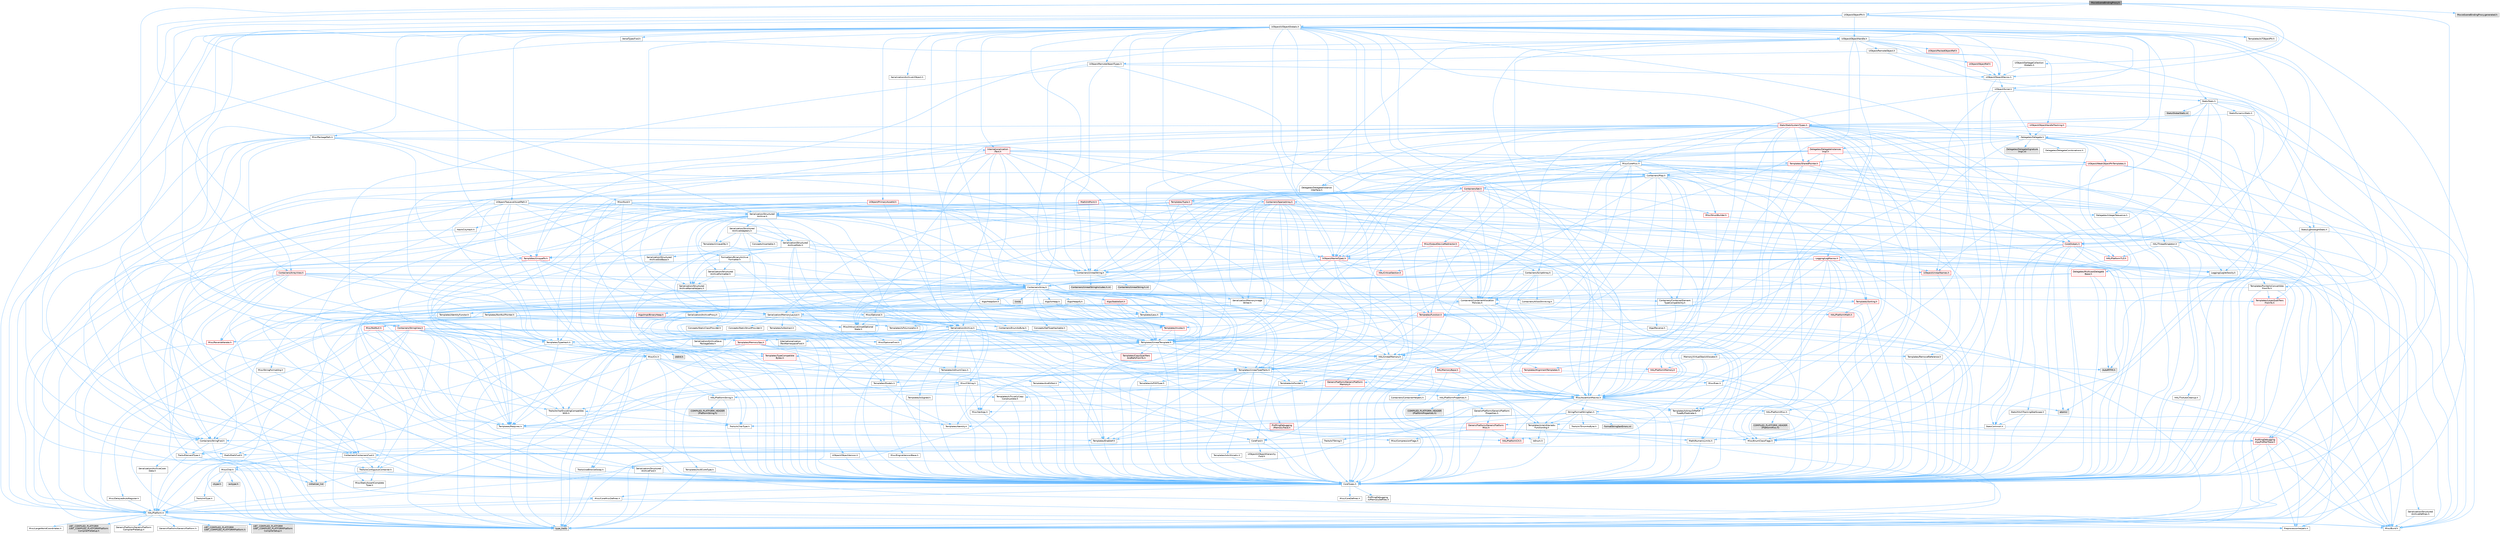 digraph "MovieSceneBindingProxy.h"
{
 // INTERACTIVE_SVG=YES
 // LATEX_PDF_SIZE
  bgcolor="transparent";
  edge [fontname=Helvetica,fontsize=10,labelfontname=Helvetica,labelfontsize=10];
  node [fontname=Helvetica,fontsize=10,shape=box,height=0.2,width=0.4];
  Node1 [id="Node000001",label="MovieSceneBindingProxy.h",height=0.2,width=0.4,color="gray40", fillcolor="grey60", style="filled", fontcolor="black",tooltip=" "];
  Node1 -> Node2 [id="edge1_Node000001_Node000002",color="steelblue1",style="solid",tooltip=" "];
  Node2 [id="Node000002",label="CoreTypes.h",height=0.2,width=0.4,color="grey40", fillcolor="white", style="filled",URL="$dc/dec/CoreTypes_8h.html",tooltip=" "];
  Node2 -> Node3 [id="edge2_Node000002_Node000003",color="steelblue1",style="solid",tooltip=" "];
  Node3 [id="Node000003",label="HAL/Platform.h",height=0.2,width=0.4,color="grey40", fillcolor="white", style="filled",URL="$d9/dd0/Platform_8h.html",tooltip=" "];
  Node3 -> Node4 [id="edge3_Node000003_Node000004",color="steelblue1",style="solid",tooltip=" "];
  Node4 [id="Node000004",label="Misc/Build.h",height=0.2,width=0.4,color="grey40", fillcolor="white", style="filled",URL="$d3/dbb/Build_8h.html",tooltip=" "];
  Node3 -> Node5 [id="edge4_Node000003_Node000005",color="steelblue1",style="solid",tooltip=" "];
  Node5 [id="Node000005",label="Misc/LargeWorldCoordinates.h",height=0.2,width=0.4,color="grey40", fillcolor="white", style="filled",URL="$d2/dcb/LargeWorldCoordinates_8h.html",tooltip=" "];
  Node3 -> Node6 [id="edge5_Node000003_Node000006",color="steelblue1",style="solid",tooltip=" "];
  Node6 [id="Node000006",label="type_traits",height=0.2,width=0.4,color="grey60", fillcolor="#E0E0E0", style="filled",tooltip=" "];
  Node3 -> Node7 [id="edge6_Node000003_Node000007",color="steelblue1",style="solid",tooltip=" "];
  Node7 [id="Node000007",label="PreprocessorHelpers.h",height=0.2,width=0.4,color="grey40", fillcolor="white", style="filled",URL="$db/ddb/PreprocessorHelpers_8h.html",tooltip=" "];
  Node3 -> Node8 [id="edge7_Node000003_Node000008",color="steelblue1",style="solid",tooltip=" "];
  Node8 [id="Node000008",label="UBT_COMPILED_PLATFORM\l/UBT_COMPILED_PLATFORMPlatform\lCompilerPreSetup.h",height=0.2,width=0.4,color="grey60", fillcolor="#E0E0E0", style="filled",tooltip=" "];
  Node3 -> Node9 [id="edge8_Node000003_Node000009",color="steelblue1",style="solid",tooltip=" "];
  Node9 [id="Node000009",label="GenericPlatform/GenericPlatform\lCompilerPreSetup.h",height=0.2,width=0.4,color="grey40", fillcolor="white", style="filled",URL="$d9/dc8/GenericPlatformCompilerPreSetup_8h.html",tooltip=" "];
  Node3 -> Node10 [id="edge9_Node000003_Node000010",color="steelblue1",style="solid",tooltip=" "];
  Node10 [id="Node000010",label="GenericPlatform/GenericPlatform.h",height=0.2,width=0.4,color="grey40", fillcolor="white", style="filled",URL="$d6/d84/GenericPlatform_8h.html",tooltip=" "];
  Node3 -> Node11 [id="edge10_Node000003_Node000011",color="steelblue1",style="solid",tooltip=" "];
  Node11 [id="Node000011",label="UBT_COMPILED_PLATFORM\l/UBT_COMPILED_PLATFORMPlatform.h",height=0.2,width=0.4,color="grey60", fillcolor="#E0E0E0", style="filled",tooltip=" "];
  Node3 -> Node12 [id="edge11_Node000003_Node000012",color="steelblue1",style="solid",tooltip=" "];
  Node12 [id="Node000012",label="UBT_COMPILED_PLATFORM\l/UBT_COMPILED_PLATFORMPlatform\lCompilerSetup.h",height=0.2,width=0.4,color="grey60", fillcolor="#E0E0E0", style="filled",tooltip=" "];
  Node2 -> Node13 [id="edge12_Node000002_Node000013",color="steelblue1",style="solid",tooltip=" "];
  Node13 [id="Node000013",label="ProfilingDebugging\l/UMemoryDefines.h",height=0.2,width=0.4,color="grey40", fillcolor="white", style="filled",URL="$d2/da2/UMemoryDefines_8h.html",tooltip=" "];
  Node2 -> Node14 [id="edge13_Node000002_Node000014",color="steelblue1",style="solid",tooltip=" "];
  Node14 [id="Node000014",label="Misc/CoreMiscDefines.h",height=0.2,width=0.4,color="grey40", fillcolor="white", style="filled",URL="$da/d38/CoreMiscDefines_8h.html",tooltip=" "];
  Node14 -> Node3 [id="edge14_Node000014_Node000003",color="steelblue1",style="solid",tooltip=" "];
  Node14 -> Node7 [id="edge15_Node000014_Node000007",color="steelblue1",style="solid",tooltip=" "];
  Node2 -> Node15 [id="edge16_Node000002_Node000015",color="steelblue1",style="solid",tooltip=" "];
  Node15 [id="Node000015",label="Misc/CoreDefines.h",height=0.2,width=0.4,color="grey40", fillcolor="white", style="filled",URL="$d3/dd2/CoreDefines_8h.html",tooltip=" "];
  Node1 -> Node16 [id="edge17_Node000001_Node000016",color="steelblue1",style="solid",tooltip=" "];
  Node16 [id="Node000016",label="Misc/Guid.h",height=0.2,width=0.4,color="grey40", fillcolor="white", style="filled",URL="$d6/d2a/Guid_8h.html",tooltip=" "];
  Node16 -> Node17 [id="edge18_Node000016_Node000017",color="steelblue1",style="solid",tooltip=" "];
  Node17 [id="Node000017",label="Containers/StringFwd.h",height=0.2,width=0.4,color="grey40", fillcolor="white", style="filled",URL="$df/d37/StringFwd_8h.html",tooltip=" "];
  Node17 -> Node2 [id="edge19_Node000017_Node000002",color="steelblue1",style="solid",tooltip=" "];
  Node17 -> Node18 [id="edge20_Node000017_Node000018",color="steelblue1",style="solid",tooltip=" "];
  Node18 [id="Node000018",label="Traits/ElementType.h",height=0.2,width=0.4,color="grey40", fillcolor="white", style="filled",URL="$d5/d4f/ElementType_8h.html",tooltip=" "];
  Node18 -> Node3 [id="edge21_Node000018_Node000003",color="steelblue1",style="solid",tooltip=" "];
  Node18 -> Node19 [id="edge22_Node000018_Node000019",color="steelblue1",style="solid",tooltip=" "];
  Node19 [id="Node000019",label="initializer_list",height=0.2,width=0.4,color="grey60", fillcolor="#E0E0E0", style="filled",tooltip=" "];
  Node18 -> Node6 [id="edge23_Node000018_Node000006",color="steelblue1",style="solid",tooltip=" "];
  Node17 -> Node20 [id="edge24_Node000017_Node000020",color="steelblue1",style="solid",tooltip=" "];
  Node20 [id="Node000020",label="Traits/IsContiguousContainer.h",height=0.2,width=0.4,color="grey40", fillcolor="white", style="filled",URL="$d5/d3c/IsContiguousContainer_8h.html",tooltip=" "];
  Node20 -> Node2 [id="edge25_Node000020_Node000002",color="steelblue1",style="solid",tooltip=" "];
  Node20 -> Node21 [id="edge26_Node000020_Node000021",color="steelblue1",style="solid",tooltip=" "];
  Node21 [id="Node000021",label="Misc/StaticAssertComplete\lType.h",height=0.2,width=0.4,color="grey40", fillcolor="white", style="filled",URL="$d5/d4e/StaticAssertCompleteType_8h.html",tooltip=" "];
  Node20 -> Node19 [id="edge27_Node000020_Node000019",color="steelblue1",style="solid",tooltip=" "];
  Node16 -> Node22 [id="edge28_Node000016_Node000022",color="steelblue1",style="solid",tooltip=" "];
  Node22 [id="Node000022",label="Containers/UnrealString.h",height=0.2,width=0.4,color="grey40", fillcolor="white", style="filled",URL="$d5/dba/UnrealString_8h.html",tooltip=" "];
  Node22 -> Node23 [id="edge29_Node000022_Node000023",color="steelblue1",style="solid",tooltip=" "];
  Node23 [id="Node000023",label="Containers/UnrealStringIncludes.h.inl",height=0.2,width=0.4,color="grey60", fillcolor="#E0E0E0", style="filled",tooltip=" "];
  Node22 -> Node24 [id="edge30_Node000022_Node000024",color="steelblue1",style="solid",tooltip=" "];
  Node24 [id="Node000024",label="Containers/UnrealString.h.inl",height=0.2,width=0.4,color="grey60", fillcolor="#E0E0E0", style="filled",tooltip=" "];
  Node22 -> Node25 [id="edge31_Node000022_Node000025",color="steelblue1",style="solid",tooltip=" "];
  Node25 [id="Node000025",label="Misc/StringFormatArg.h",height=0.2,width=0.4,color="grey40", fillcolor="white", style="filled",URL="$d2/d16/StringFormatArg_8h.html",tooltip=" "];
  Node25 -> Node26 [id="edge32_Node000025_Node000026",color="steelblue1",style="solid",tooltip=" "];
  Node26 [id="Node000026",label="Containers/ContainersFwd.h",height=0.2,width=0.4,color="grey40", fillcolor="white", style="filled",URL="$d4/d0a/ContainersFwd_8h.html",tooltip=" "];
  Node26 -> Node3 [id="edge33_Node000026_Node000003",color="steelblue1",style="solid",tooltip=" "];
  Node26 -> Node2 [id="edge34_Node000026_Node000002",color="steelblue1",style="solid",tooltip=" "];
  Node26 -> Node20 [id="edge35_Node000026_Node000020",color="steelblue1",style="solid",tooltip=" "];
  Node16 -> Node2 [id="edge36_Node000016_Node000002",color="steelblue1",style="solid",tooltip=" "];
  Node16 -> Node7 [id="edge37_Node000016_Node000007",color="steelblue1",style="solid",tooltip=" "];
  Node16 -> Node27 [id="edge38_Node000016_Node000027",color="steelblue1",style="solid",tooltip=" "];
  Node27 [id="Node000027",label="Hash/CityHash.h",height=0.2,width=0.4,color="grey40", fillcolor="white", style="filled",URL="$d0/d13/CityHash_8h.html",tooltip=" "];
  Node27 -> Node2 [id="edge39_Node000027_Node000002",color="steelblue1",style="solid",tooltip=" "];
  Node16 -> Node28 [id="edge40_Node000016_Node000028",color="steelblue1",style="solid",tooltip=" "];
  Node28 [id="Node000028",label="Misc/AssertionMacros.h",height=0.2,width=0.4,color="grey40", fillcolor="white", style="filled",URL="$d0/dfa/AssertionMacros_8h.html",tooltip=" "];
  Node28 -> Node2 [id="edge41_Node000028_Node000002",color="steelblue1",style="solid",tooltip=" "];
  Node28 -> Node3 [id="edge42_Node000028_Node000003",color="steelblue1",style="solid",tooltip=" "];
  Node28 -> Node29 [id="edge43_Node000028_Node000029",color="steelblue1",style="solid",tooltip=" "];
  Node29 [id="Node000029",label="HAL/PlatformMisc.h",height=0.2,width=0.4,color="grey40", fillcolor="white", style="filled",URL="$d0/df5/PlatformMisc_8h.html",tooltip=" "];
  Node29 -> Node2 [id="edge44_Node000029_Node000002",color="steelblue1",style="solid",tooltip=" "];
  Node29 -> Node30 [id="edge45_Node000029_Node000030",color="steelblue1",style="solid",tooltip=" "];
  Node30 [id="Node000030",label="GenericPlatform/GenericPlatform\lMisc.h",height=0.2,width=0.4,color="red", fillcolor="#FFF0F0", style="filled",URL="$db/d9a/GenericPlatformMisc_8h.html",tooltip=" "];
  Node30 -> Node17 [id="edge46_Node000030_Node000017",color="steelblue1",style="solid",tooltip=" "];
  Node30 -> Node31 [id="edge47_Node000030_Node000031",color="steelblue1",style="solid",tooltip=" "];
  Node31 [id="Node000031",label="CoreFwd.h",height=0.2,width=0.4,color="grey40", fillcolor="white", style="filled",URL="$d1/d1e/CoreFwd_8h.html",tooltip=" "];
  Node31 -> Node2 [id="edge48_Node000031_Node000002",color="steelblue1",style="solid",tooltip=" "];
  Node31 -> Node26 [id="edge49_Node000031_Node000026",color="steelblue1",style="solid",tooltip=" "];
  Node31 -> Node32 [id="edge50_Node000031_Node000032",color="steelblue1",style="solid",tooltip=" "];
  Node32 [id="Node000032",label="Math/MathFwd.h",height=0.2,width=0.4,color="grey40", fillcolor="white", style="filled",URL="$d2/d10/MathFwd_8h.html",tooltip=" "];
  Node32 -> Node3 [id="edge51_Node000032_Node000003",color="steelblue1",style="solid",tooltip=" "];
  Node31 -> Node33 [id="edge52_Node000031_Node000033",color="steelblue1",style="solid",tooltip=" "];
  Node33 [id="Node000033",label="UObject/UObjectHierarchy\lFwd.h",height=0.2,width=0.4,color="grey40", fillcolor="white", style="filled",URL="$d3/d13/UObjectHierarchyFwd_8h.html",tooltip=" "];
  Node30 -> Node2 [id="edge53_Node000030_Node000002",color="steelblue1",style="solid",tooltip=" "];
  Node30 -> Node35 [id="edge54_Node000030_Node000035",color="steelblue1",style="solid",tooltip=" "];
  Node35 [id="Node000035",label="HAL/PlatformCrt.h",height=0.2,width=0.4,color="red", fillcolor="#FFF0F0", style="filled",URL="$d8/d75/PlatformCrt_8h.html",tooltip=" "];
  Node30 -> Node45 [id="edge55_Node000030_Node000045",color="steelblue1",style="solid",tooltip=" "];
  Node45 [id="Node000045",label="Math/NumericLimits.h",height=0.2,width=0.4,color="grey40", fillcolor="white", style="filled",URL="$df/d1b/NumericLimits_8h.html",tooltip=" "];
  Node45 -> Node2 [id="edge56_Node000045_Node000002",color="steelblue1",style="solid",tooltip=" "];
  Node30 -> Node46 [id="edge57_Node000030_Node000046",color="steelblue1",style="solid",tooltip=" "];
  Node46 [id="Node000046",label="Misc/CompressionFlags.h",height=0.2,width=0.4,color="grey40", fillcolor="white", style="filled",URL="$d9/d76/CompressionFlags_8h.html",tooltip=" "];
  Node30 -> Node47 [id="edge58_Node000030_Node000047",color="steelblue1",style="solid",tooltip=" "];
  Node47 [id="Node000047",label="Misc/EnumClassFlags.h",height=0.2,width=0.4,color="grey40", fillcolor="white", style="filled",URL="$d8/de7/EnumClassFlags_8h.html",tooltip=" "];
  Node29 -> Node50 [id="edge59_Node000029_Node000050",color="steelblue1",style="solid",tooltip=" "];
  Node50 [id="Node000050",label="COMPILED_PLATFORM_HEADER\l(PlatformMisc.h)",height=0.2,width=0.4,color="grey60", fillcolor="#E0E0E0", style="filled",tooltip=" "];
  Node29 -> Node51 [id="edge60_Node000029_Node000051",color="steelblue1",style="solid",tooltip=" "];
  Node51 [id="Node000051",label="ProfilingDebugging\l/CpuProfilerTrace.h",height=0.2,width=0.4,color="red", fillcolor="#FFF0F0", style="filled",URL="$da/dcb/CpuProfilerTrace_8h.html",tooltip=" "];
  Node51 -> Node2 [id="edge61_Node000051_Node000002",color="steelblue1",style="solid",tooltip=" "];
  Node51 -> Node26 [id="edge62_Node000051_Node000026",color="steelblue1",style="solid",tooltip=" "];
  Node51 -> Node7 [id="edge63_Node000051_Node000007",color="steelblue1",style="solid",tooltip=" "];
  Node51 -> Node4 [id="edge64_Node000051_Node000004",color="steelblue1",style="solid",tooltip=" "];
  Node28 -> Node7 [id="edge65_Node000028_Node000007",color="steelblue1",style="solid",tooltip=" "];
  Node28 -> Node59 [id="edge66_Node000028_Node000059",color="steelblue1",style="solid",tooltip=" "];
  Node59 [id="Node000059",label="Templates/EnableIf.h",height=0.2,width=0.4,color="grey40", fillcolor="white", style="filled",URL="$d7/d60/EnableIf_8h.html",tooltip=" "];
  Node59 -> Node2 [id="edge67_Node000059_Node000002",color="steelblue1",style="solid",tooltip=" "];
  Node28 -> Node60 [id="edge68_Node000028_Node000060",color="steelblue1",style="solid",tooltip=" "];
  Node60 [id="Node000060",label="Templates/IsArrayOrRefOf\lTypeByPredicate.h",height=0.2,width=0.4,color="grey40", fillcolor="white", style="filled",URL="$d6/da1/IsArrayOrRefOfTypeByPredicate_8h.html",tooltip=" "];
  Node60 -> Node2 [id="edge69_Node000060_Node000002",color="steelblue1",style="solid",tooltip=" "];
  Node28 -> Node61 [id="edge70_Node000028_Node000061",color="steelblue1",style="solid",tooltip=" "];
  Node61 [id="Node000061",label="Templates/IsValidVariadic\lFunctionArg.h",height=0.2,width=0.4,color="grey40", fillcolor="white", style="filled",URL="$d0/dc8/IsValidVariadicFunctionArg_8h.html",tooltip=" "];
  Node61 -> Node2 [id="edge71_Node000061_Node000002",color="steelblue1",style="solid",tooltip=" "];
  Node61 -> Node62 [id="edge72_Node000061_Node000062",color="steelblue1",style="solid",tooltip=" "];
  Node62 [id="Node000062",label="IsEnum.h",height=0.2,width=0.4,color="grey40", fillcolor="white", style="filled",URL="$d4/de5/IsEnum_8h.html",tooltip=" "];
  Node61 -> Node6 [id="edge73_Node000061_Node000006",color="steelblue1",style="solid",tooltip=" "];
  Node28 -> Node63 [id="edge74_Node000028_Node000063",color="steelblue1",style="solid",tooltip=" "];
  Node63 [id="Node000063",label="Traits/IsCharEncodingCompatible\lWith.h",height=0.2,width=0.4,color="grey40", fillcolor="white", style="filled",URL="$df/dd1/IsCharEncodingCompatibleWith_8h.html",tooltip=" "];
  Node63 -> Node6 [id="edge75_Node000063_Node000006",color="steelblue1",style="solid",tooltip=" "];
  Node63 -> Node64 [id="edge76_Node000063_Node000064",color="steelblue1",style="solid",tooltip=" "];
  Node64 [id="Node000064",label="Traits/IsCharType.h",height=0.2,width=0.4,color="grey40", fillcolor="white", style="filled",URL="$db/d51/IsCharType_8h.html",tooltip=" "];
  Node64 -> Node2 [id="edge77_Node000064_Node000002",color="steelblue1",style="solid",tooltip=" "];
  Node28 -> Node65 [id="edge78_Node000028_Node000065",color="steelblue1",style="solid",tooltip=" "];
  Node65 [id="Node000065",label="Misc/VarArgs.h",height=0.2,width=0.4,color="grey40", fillcolor="white", style="filled",URL="$d5/d6f/VarArgs_8h.html",tooltip=" "];
  Node65 -> Node2 [id="edge79_Node000065_Node000002",color="steelblue1",style="solid",tooltip=" "];
  Node28 -> Node66 [id="edge80_Node000028_Node000066",color="steelblue1",style="solid",tooltip=" "];
  Node66 [id="Node000066",label="String/FormatStringSan.h",height=0.2,width=0.4,color="grey40", fillcolor="white", style="filled",URL="$d3/d8b/FormatStringSan_8h.html",tooltip=" "];
  Node66 -> Node6 [id="edge81_Node000066_Node000006",color="steelblue1",style="solid",tooltip=" "];
  Node66 -> Node2 [id="edge82_Node000066_Node000002",color="steelblue1",style="solid",tooltip=" "];
  Node66 -> Node67 [id="edge83_Node000066_Node000067",color="steelblue1",style="solid",tooltip=" "];
  Node67 [id="Node000067",label="Templates/Requires.h",height=0.2,width=0.4,color="grey40", fillcolor="white", style="filled",URL="$dc/d96/Requires_8h.html",tooltip=" "];
  Node67 -> Node59 [id="edge84_Node000067_Node000059",color="steelblue1",style="solid",tooltip=" "];
  Node67 -> Node6 [id="edge85_Node000067_Node000006",color="steelblue1",style="solid",tooltip=" "];
  Node66 -> Node68 [id="edge86_Node000066_Node000068",color="steelblue1",style="solid",tooltip=" "];
  Node68 [id="Node000068",label="Templates/Identity.h",height=0.2,width=0.4,color="grey40", fillcolor="white", style="filled",URL="$d0/dd5/Identity_8h.html",tooltip=" "];
  Node66 -> Node61 [id="edge87_Node000066_Node000061",color="steelblue1",style="solid",tooltip=" "];
  Node66 -> Node64 [id="edge88_Node000066_Node000064",color="steelblue1",style="solid",tooltip=" "];
  Node66 -> Node69 [id="edge89_Node000066_Node000069",color="steelblue1",style="solid",tooltip=" "];
  Node69 [id="Node000069",label="Traits/IsTEnumAsByte.h",height=0.2,width=0.4,color="grey40", fillcolor="white", style="filled",URL="$d1/de6/IsTEnumAsByte_8h.html",tooltip=" "];
  Node66 -> Node70 [id="edge90_Node000066_Node000070",color="steelblue1",style="solid",tooltip=" "];
  Node70 [id="Node000070",label="Traits/IsTString.h",height=0.2,width=0.4,color="grey40", fillcolor="white", style="filled",URL="$d0/df8/IsTString_8h.html",tooltip=" "];
  Node70 -> Node26 [id="edge91_Node000070_Node000026",color="steelblue1",style="solid",tooltip=" "];
  Node66 -> Node26 [id="edge92_Node000066_Node000026",color="steelblue1",style="solid",tooltip=" "];
  Node66 -> Node71 [id="edge93_Node000066_Node000071",color="steelblue1",style="solid",tooltip=" "];
  Node71 [id="Node000071",label="FormatStringSanErrors.inl",height=0.2,width=0.4,color="grey60", fillcolor="#E0E0E0", style="filled",tooltip=" "];
  Node28 -> Node72 [id="edge94_Node000028_Node000072",color="steelblue1",style="solid",tooltip=" "];
  Node72 [id="Node000072",label="atomic",height=0.2,width=0.4,color="grey60", fillcolor="#E0E0E0", style="filled",tooltip=" "];
  Node16 -> Node73 [id="edge95_Node000016_Node000073",color="steelblue1",style="solid",tooltip=" "];
  Node73 [id="Node000073",label="Misc/Crc.h",height=0.2,width=0.4,color="grey40", fillcolor="white", style="filled",URL="$d4/dd2/Crc_8h.html",tooltip=" "];
  Node73 -> Node2 [id="edge96_Node000073_Node000002",color="steelblue1",style="solid",tooltip=" "];
  Node73 -> Node74 [id="edge97_Node000073_Node000074",color="steelblue1",style="solid",tooltip=" "];
  Node74 [id="Node000074",label="HAL/PlatformString.h",height=0.2,width=0.4,color="grey40", fillcolor="white", style="filled",URL="$db/db5/PlatformString_8h.html",tooltip=" "];
  Node74 -> Node2 [id="edge98_Node000074_Node000002",color="steelblue1",style="solid",tooltip=" "];
  Node74 -> Node75 [id="edge99_Node000074_Node000075",color="steelblue1",style="solid",tooltip=" "];
  Node75 [id="Node000075",label="COMPILED_PLATFORM_HEADER\l(PlatformString.h)",height=0.2,width=0.4,color="grey60", fillcolor="#E0E0E0", style="filled",tooltip=" "];
  Node73 -> Node28 [id="edge100_Node000073_Node000028",color="steelblue1",style="solid",tooltip=" "];
  Node73 -> Node76 [id="edge101_Node000073_Node000076",color="steelblue1",style="solid",tooltip=" "];
  Node76 [id="Node000076",label="Misc/CString.h",height=0.2,width=0.4,color="grey40", fillcolor="white", style="filled",URL="$d2/d49/CString_8h.html",tooltip=" "];
  Node76 -> Node2 [id="edge102_Node000076_Node000002",color="steelblue1",style="solid",tooltip=" "];
  Node76 -> Node35 [id="edge103_Node000076_Node000035",color="steelblue1",style="solid",tooltip=" "];
  Node76 -> Node74 [id="edge104_Node000076_Node000074",color="steelblue1",style="solid",tooltip=" "];
  Node76 -> Node28 [id="edge105_Node000076_Node000028",color="steelblue1",style="solid",tooltip=" "];
  Node76 -> Node77 [id="edge106_Node000076_Node000077",color="steelblue1",style="solid",tooltip=" "];
  Node77 [id="Node000077",label="Misc/Char.h",height=0.2,width=0.4,color="grey40", fillcolor="white", style="filled",URL="$d0/d58/Char_8h.html",tooltip=" "];
  Node77 -> Node2 [id="edge107_Node000077_Node000002",color="steelblue1",style="solid",tooltip=" "];
  Node77 -> Node78 [id="edge108_Node000077_Node000078",color="steelblue1",style="solid",tooltip=" "];
  Node78 [id="Node000078",label="Traits/IntType.h",height=0.2,width=0.4,color="grey40", fillcolor="white", style="filled",URL="$d7/deb/IntType_8h.html",tooltip=" "];
  Node78 -> Node3 [id="edge109_Node000078_Node000003",color="steelblue1",style="solid",tooltip=" "];
  Node77 -> Node79 [id="edge110_Node000077_Node000079",color="steelblue1",style="solid",tooltip=" "];
  Node79 [id="Node000079",label="ctype.h",height=0.2,width=0.4,color="grey60", fillcolor="#E0E0E0", style="filled",tooltip=" "];
  Node77 -> Node80 [id="edge111_Node000077_Node000080",color="steelblue1",style="solid",tooltip=" "];
  Node80 [id="Node000080",label="wctype.h",height=0.2,width=0.4,color="grey60", fillcolor="#E0E0E0", style="filled",tooltip=" "];
  Node77 -> Node6 [id="edge112_Node000077_Node000006",color="steelblue1",style="solid",tooltip=" "];
  Node76 -> Node65 [id="edge113_Node000076_Node000065",color="steelblue1",style="solid",tooltip=" "];
  Node76 -> Node60 [id="edge114_Node000076_Node000060",color="steelblue1",style="solid",tooltip=" "];
  Node76 -> Node61 [id="edge115_Node000076_Node000061",color="steelblue1",style="solid",tooltip=" "];
  Node76 -> Node63 [id="edge116_Node000076_Node000063",color="steelblue1",style="solid",tooltip=" "];
  Node73 -> Node77 [id="edge117_Node000073_Node000077",color="steelblue1",style="solid",tooltip=" "];
  Node73 -> Node81 [id="edge118_Node000073_Node000081",color="steelblue1",style="solid",tooltip=" "];
  Node81 [id="Node000081",label="Templates/UnrealTypeTraits.h",height=0.2,width=0.4,color="grey40", fillcolor="white", style="filled",URL="$d2/d2d/UnrealTypeTraits_8h.html",tooltip=" "];
  Node81 -> Node2 [id="edge119_Node000081_Node000002",color="steelblue1",style="solid",tooltip=" "];
  Node81 -> Node82 [id="edge120_Node000081_Node000082",color="steelblue1",style="solid",tooltip=" "];
  Node82 [id="Node000082",label="Templates/IsPointer.h",height=0.2,width=0.4,color="grey40", fillcolor="white", style="filled",URL="$d7/d05/IsPointer_8h.html",tooltip=" "];
  Node82 -> Node2 [id="edge121_Node000082_Node000002",color="steelblue1",style="solid",tooltip=" "];
  Node81 -> Node28 [id="edge122_Node000081_Node000028",color="steelblue1",style="solid",tooltip=" "];
  Node81 -> Node83 [id="edge123_Node000081_Node000083",color="steelblue1",style="solid",tooltip=" "];
  Node83 [id="Node000083",label="Templates/AndOrNot.h",height=0.2,width=0.4,color="grey40", fillcolor="white", style="filled",URL="$db/d0a/AndOrNot_8h.html",tooltip=" "];
  Node83 -> Node2 [id="edge124_Node000083_Node000002",color="steelblue1",style="solid",tooltip=" "];
  Node81 -> Node59 [id="edge125_Node000081_Node000059",color="steelblue1",style="solid",tooltip=" "];
  Node81 -> Node84 [id="edge126_Node000081_Node000084",color="steelblue1",style="solid",tooltip=" "];
  Node84 [id="Node000084",label="Templates/IsArithmetic.h",height=0.2,width=0.4,color="grey40", fillcolor="white", style="filled",URL="$d2/d5d/IsArithmetic_8h.html",tooltip=" "];
  Node84 -> Node2 [id="edge127_Node000084_Node000002",color="steelblue1",style="solid",tooltip=" "];
  Node81 -> Node62 [id="edge128_Node000081_Node000062",color="steelblue1",style="solid",tooltip=" "];
  Node81 -> Node85 [id="edge129_Node000081_Node000085",color="steelblue1",style="solid",tooltip=" "];
  Node85 [id="Node000085",label="Templates/Models.h",height=0.2,width=0.4,color="grey40", fillcolor="white", style="filled",URL="$d3/d0c/Models_8h.html",tooltip=" "];
  Node85 -> Node68 [id="edge130_Node000085_Node000068",color="steelblue1",style="solid",tooltip=" "];
  Node81 -> Node86 [id="edge131_Node000081_Node000086",color="steelblue1",style="solid",tooltip=" "];
  Node86 [id="Node000086",label="Templates/IsPODType.h",height=0.2,width=0.4,color="grey40", fillcolor="white", style="filled",URL="$d7/db1/IsPODType_8h.html",tooltip=" "];
  Node86 -> Node2 [id="edge132_Node000086_Node000002",color="steelblue1",style="solid",tooltip=" "];
  Node81 -> Node87 [id="edge133_Node000081_Node000087",color="steelblue1",style="solid",tooltip=" "];
  Node87 [id="Node000087",label="Templates/IsUECoreType.h",height=0.2,width=0.4,color="grey40", fillcolor="white", style="filled",URL="$d1/db8/IsUECoreType_8h.html",tooltip=" "];
  Node87 -> Node2 [id="edge134_Node000087_Node000002",color="steelblue1",style="solid",tooltip=" "];
  Node87 -> Node6 [id="edge135_Node000087_Node000006",color="steelblue1",style="solid",tooltip=" "];
  Node81 -> Node88 [id="edge136_Node000081_Node000088",color="steelblue1",style="solid",tooltip=" "];
  Node88 [id="Node000088",label="Templates/IsTriviallyCopy\lConstructible.h",height=0.2,width=0.4,color="grey40", fillcolor="white", style="filled",URL="$d3/d78/IsTriviallyCopyConstructible_8h.html",tooltip=" "];
  Node88 -> Node2 [id="edge137_Node000088_Node000002",color="steelblue1",style="solid",tooltip=" "];
  Node88 -> Node6 [id="edge138_Node000088_Node000006",color="steelblue1",style="solid",tooltip=" "];
  Node73 -> Node64 [id="edge139_Node000073_Node000064",color="steelblue1",style="solid",tooltip=" "];
  Node16 -> Node89 [id="edge140_Node000016_Node000089",color="steelblue1",style="solid",tooltip=" "];
  Node89 [id="Node000089",label="Serialization/Archive.h",height=0.2,width=0.4,color="grey40", fillcolor="white", style="filled",URL="$d7/d3b/Archive_8h.html",tooltip=" "];
  Node89 -> Node31 [id="edge141_Node000089_Node000031",color="steelblue1",style="solid",tooltip=" "];
  Node89 -> Node2 [id="edge142_Node000089_Node000002",color="steelblue1",style="solid",tooltip=" "];
  Node89 -> Node90 [id="edge143_Node000089_Node000090",color="steelblue1",style="solid",tooltip=" "];
  Node90 [id="Node000090",label="HAL/PlatformProperties.h",height=0.2,width=0.4,color="grey40", fillcolor="white", style="filled",URL="$d9/db0/PlatformProperties_8h.html",tooltip=" "];
  Node90 -> Node2 [id="edge144_Node000090_Node000002",color="steelblue1",style="solid",tooltip=" "];
  Node90 -> Node91 [id="edge145_Node000090_Node000091",color="steelblue1",style="solid",tooltip=" "];
  Node91 [id="Node000091",label="GenericPlatform/GenericPlatform\lProperties.h",height=0.2,width=0.4,color="grey40", fillcolor="white", style="filled",URL="$d2/dcd/GenericPlatformProperties_8h.html",tooltip=" "];
  Node91 -> Node2 [id="edge146_Node000091_Node000002",color="steelblue1",style="solid",tooltip=" "];
  Node91 -> Node30 [id="edge147_Node000091_Node000030",color="steelblue1",style="solid",tooltip=" "];
  Node90 -> Node92 [id="edge148_Node000090_Node000092",color="steelblue1",style="solid",tooltip=" "];
  Node92 [id="Node000092",label="COMPILED_PLATFORM_HEADER\l(PlatformProperties.h)",height=0.2,width=0.4,color="grey60", fillcolor="#E0E0E0", style="filled",tooltip=" "];
  Node89 -> Node93 [id="edge149_Node000089_Node000093",color="steelblue1",style="solid",tooltip=" "];
  Node93 [id="Node000093",label="Internationalization\l/TextNamespaceFwd.h",height=0.2,width=0.4,color="grey40", fillcolor="white", style="filled",URL="$d8/d97/TextNamespaceFwd_8h.html",tooltip=" "];
  Node93 -> Node2 [id="edge150_Node000093_Node000002",color="steelblue1",style="solid",tooltip=" "];
  Node89 -> Node32 [id="edge151_Node000089_Node000032",color="steelblue1",style="solid",tooltip=" "];
  Node89 -> Node28 [id="edge152_Node000089_Node000028",color="steelblue1",style="solid",tooltip=" "];
  Node89 -> Node4 [id="edge153_Node000089_Node000004",color="steelblue1",style="solid",tooltip=" "];
  Node89 -> Node46 [id="edge154_Node000089_Node000046",color="steelblue1",style="solid",tooltip=" "];
  Node89 -> Node94 [id="edge155_Node000089_Node000094",color="steelblue1",style="solid",tooltip=" "];
  Node94 [id="Node000094",label="Misc/EngineVersionBase.h",height=0.2,width=0.4,color="grey40", fillcolor="white", style="filled",URL="$d5/d2b/EngineVersionBase_8h.html",tooltip=" "];
  Node94 -> Node2 [id="edge156_Node000094_Node000002",color="steelblue1",style="solid",tooltip=" "];
  Node89 -> Node65 [id="edge157_Node000089_Node000065",color="steelblue1",style="solid",tooltip=" "];
  Node89 -> Node95 [id="edge158_Node000089_Node000095",color="steelblue1",style="solid",tooltip=" "];
  Node95 [id="Node000095",label="Serialization/ArchiveCook\lData.h",height=0.2,width=0.4,color="grey40", fillcolor="white", style="filled",URL="$dc/db6/ArchiveCookData_8h.html",tooltip=" "];
  Node95 -> Node3 [id="edge159_Node000095_Node000003",color="steelblue1",style="solid",tooltip=" "];
  Node89 -> Node96 [id="edge160_Node000089_Node000096",color="steelblue1",style="solid",tooltip=" "];
  Node96 [id="Node000096",label="Serialization/ArchiveSave\lPackageData.h",height=0.2,width=0.4,color="grey40", fillcolor="white", style="filled",URL="$d1/d37/ArchiveSavePackageData_8h.html",tooltip=" "];
  Node89 -> Node59 [id="edge161_Node000089_Node000059",color="steelblue1",style="solid",tooltip=" "];
  Node89 -> Node60 [id="edge162_Node000089_Node000060",color="steelblue1",style="solid",tooltip=" "];
  Node89 -> Node97 [id="edge163_Node000089_Node000097",color="steelblue1",style="solid",tooltip=" "];
  Node97 [id="Node000097",label="Templates/IsEnumClass.h",height=0.2,width=0.4,color="grey40", fillcolor="white", style="filled",URL="$d7/d15/IsEnumClass_8h.html",tooltip=" "];
  Node97 -> Node2 [id="edge164_Node000097_Node000002",color="steelblue1",style="solid",tooltip=" "];
  Node97 -> Node83 [id="edge165_Node000097_Node000083",color="steelblue1",style="solid",tooltip=" "];
  Node89 -> Node98 [id="edge166_Node000089_Node000098",color="steelblue1",style="solid",tooltip=" "];
  Node98 [id="Node000098",label="Templates/IsSigned.h",height=0.2,width=0.4,color="grey40", fillcolor="white", style="filled",URL="$d8/dd8/IsSigned_8h.html",tooltip=" "];
  Node98 -> Node2 [id="edge167_Node000098_Node000002",color="steelblue1",style="solid",tooltip=" "];
  Node89 -> Node61 [id="edge168_Node000089_Node000061",color="steelblue1",style="solid",tooltip=" "];
  Node89 -> Node99 [id="edge169_Node000089_Node000099",color="steelblue1",style="solid",tooltip=" "];
  Node99 [id="Node000099",label="Templates/UnrealTemplate.h",height=0.2,width=0.4,color="grey40", fillcolor="white", style="filled",URL="$d4/d24/UnrealTemplate_8h.html",tooltip=" "];
  Node99 -> Node2 [id="edge170_Node000099_Node000002",color="steelblue1",style="solid",tooltip=" "];
  Node99 -> Node82 [id="edge171_Node000099_Node000082",color="steelblue1",style="solid",tooltip=" "];
  Node99 -> Node100 [id="edge172_Node000099_Node000100",color="steelblue1",style="solid",tooltip=" "];
  Node100 [id="Node000100",label="HAL/UnrealMemory.h",height=0.2,width=0.4,color="grey40", fillcolor="white", style="filled",URL="$d9/d96/UnrealMemory_8h.html",tooltip=" "];
  Node100 -> Node2 [id="edge173_Node000100_Node000002",color="steelblue1",style="solid",tooltip=" "];
  Node100 -> Node101 [id="edge174_Node000100_Node000101",color="steelblue1",style="solid",tooltip=" "];
  Node101 [id="Node000101",label="GenericPlatform/GenericPlatform\lMemory.h",height=0.2,width=0.4,color="red", fillcolor="#FFF0F0", style="filled",URL="$dd/d22/GenericPlatformMemory_8h.html",tooltip=" "];
  Node101 -> Node31 [id="edge175_Node000101_Node000031",color="steelblue1",style="solid",tooltip=" "];
  Node101 -> Node2 [id="edge176_Node000101_Node000002",color="steelblue1",style="solid",tooltip=" "];
  Node101 -> Node74 [id="edge177_Node000101_Node000074",color="steelblue1",style="solid",tooltip=" "];
  Node100 -> Node102 [id="edge178_Node000100_Node000102",color="steelblue1",style="solid",tooltip=" "];
  Node102 [id="Node000102",label="HAL/MemoryBase.h",height=0.2,width=0.4,color="red", fillcolor="#FFF0F0", style="filled",URL="$d6/d9f/MemoryBase_8h.html",tooltip=" "];
  Node102 -> Node2 [id="edge179_Node000102_Node000002",color="steelblue1",style="solid",tooltip=" "];
  Node102 -> Node35 [id="edge180_Node000102_Node000035",color="steelblue1",style="solid",tooltip=" "];
  Node102 -> Node103 [id="edge181_Node000102_Node000103",color="steelblue1",style="solid",tooltip=" "];
  Node103 [id="Node000103",label="Misc/Exec.h",height=0.2,width=0.4,color="grey40", fillcolor="white", style="filled",URL="$de/ddb/Exec_8h.html",tooltip=" "];
  Node103 -> Node2 [id="edge182_Node000103_Node000002",color="steelblue1",style="solid",tooltip=" "];
  Node103 -> Node28 [id="edge183_Node000103_Node000028",color="steelblue1",style="solid",tooltip=" "];
  Node100 -> Node112 [id="edge184_Node000100_Node000112",color="steelblue1",style="solid",tooltip=" "];
  Node112 [id="Node000112",label="HAL/PlatformMemory.h",height=0.2,width=0.4,color="red", fillcolor="#FFF0F0", style="filled",URL="$de/d68/PlatformMemory_8h.html",tooltip=" "];
  Node112 -> Node2 [id="edge185_Node000112_Node000002",color="steelblue1",style="solid",tooltip=" "];
  Node112 -> Node101 [id="edge186_Node000112_Node000101",color="steelblue1",style="solid",tooltip=" "];
  Node100 -> Node114 [id="edge187_Node000100_Node000114",color="steelblue1",style="solid",tooltip=" "];
  Node114 [id="Node000114",label="ProfilingDebugging\l/MemoryTrace.h",height=0.2,width=0.4,color="red", fillcolor="#FFF0F0", style="filled",URL="$da/dd7/MemoryTrace_8h.html",tooltip=" "];
  Node114 -> Node3 [id="edge188_Node000114_Node000003",color="steelblue1",style="solid",tooltip=" "];
  Node114 -> Node47 [id="edge189_Node000114_Node000047",color="steelblue1",style="solid",tooltip=" "];
  Node100 -> Node82 [id="edge190_Node000100_Node000082",color="steelblue1",style="solid",tooltip=" "];
  Node99 -> Node115 [id="edge191_Node000099_Node000115",color="steelblue1",style="solid",tooltip=" "];
  Node115 [id="Node000115",label="Templates/CopyQualifiers\lAndRefsFromTo.h",height=0.2,width=0.4,color="red", fillcolor="#FFF0F0", style="filled",URL="$d3/db3/CopyQualifiersAndRefsFromTo_8h.html",tooltip=" "];
  Node99 -> Node81 [id="edge192_Node000099_Node000081",color="steelblue1",style="solid",tooltip=" "];
  Node99 -> Node117 [id="edge193_Node000099_Node000117",color="steelblue1",style="solid",tooltip=" "];
  Node117 [id="Node000117",label="Templates/RemoveReference.h",height=0.2,width=0.4,color="grey40", fillcolor="white", style="filled",URL="$da/dbe/RemoveReference_8h.html",tooltip=" "];
  Node117 -> Node2 [id="edge194_Node000117_Node000002",color="steelblue1",style="solid",tooltip=" "];
  Node99 -> Node67 [id="edge195_Node000099_Node000067",color="steelblue1",style="solid",tooltip=" "];
  Node99 -> Node118 [id="edge196_Node000099_Node000118",color="steelblue1",style="solid",tooltip=" "];
  Node118 [id="Node000118",label="Templates/TypeCompatible\lBytes.h",height=0.2,width=0.4,color="red", fillcolor="#FFF0F0", style="filled",URL="$df/d0a/TypeCompatibleBytes_8h.html",tooltip=" "];
  Node118 -> Node2 [id="edge197_Node000118_Node000002",color="steelblue1",style="solid",tooltip=" "];
  Node118 -> Node6 [id="edge198_Node000118_Node000006",color="steelblue1",style="solid",tooltip=" "];
  Node99 -> Node68 [id="edge199_Node000099_Node000068",color="steelblue1",style="solid",tooltip=" "];
  Node99 -> Node20 [id="edge200_Node000099_Node000020",color="steelblue1",style="solid",tooltip=" "];
  Node99 -> Node119 [id="edge201_Node000099_Node000119",color="steelblue1",style="solid",tooltip=" "];
  Node119 [id="Node000119",label="Traits/UseBitwiseSwap.h",height=0.2,width=0.4,color="grey40", fillcolor="white", style="filled",URL="$db/df3/UseBitwiseSwap_8h.html",tooltip=" "];
  Node119 -> Node2 [id="edge202_Node000119_Node000002",color="steelblue1",style="solid",tooltip=" "];
  Node119 -> Node6 [id="edge203_Node000119_Node000006",color="steelblue1",style="solid",tooltip=" "];
  Node99 -> Node6 [id="edge204_Node000099_Node000006",color="steelblue1",style="solid",tooltip=" "];
  Node89 -> Node63 [id="edge205_Node000089_Node000063",color="steelblue1",style="solid",tooltip=" "];
  Node89 -> Node120 [id="edge206_Node000089_Node000120",color="steelblue1",style="solid",tooltip=" "];
  Node120 [id="Node000120",label="UObject/ObjectVersion.h",height=0.2,width=0.4,color="grey40", fillcolor="white", style="filled",URL="$da/d63/ObjectVersion_8h.html",tooltip=" "];
  Node120 -> Node2 [id="edge207_Node000120_Node000002",color="steelblue1",style="solid",tooltip=" "];
  Node16 -> Node121 [id="edge208_Node000016_Node000121",color="steelblue1",style="solid",tooltip=" "];
  Node121 [id="Node000121",label="Serialization/MemoryLayout.h",height=0.2,width=0.4,color="grey40", fillcolor="white", style="filled",URL="$d7/d66/MemoryLayout_8h.html",tooltip=" "];
  Node121 -> Node122 [id="edge209_Node000121_Node000122",color="steelblue1",style="solid",tooltip=" "];
  Node122 [id="Node000122",label="Concepts/StaticClassProvider.h",height=0.2,width=0.4,color="grey40", fillcolor="white", style="filled",URL="$dd/d83/StaticClassProvider_8h.html",tooltip=" "];
  Node121 -> Node123 [id="edge210_Node000121_Node000123",color="steelblue1",style="solid",tooltip=" "];
  Node123 [id="Node000123",label="Concepts/StaticStructProvider.h",height=0.2,width=0.4,color="grey40", fillcolor="white", style="filled",URL="$d5/d77/StaticStructProvider_8h.html",tooltip=" "];
  Node121 -> Node124 [id="edge211_Node000121_Node000124",color="steelblue1",style="solid",tooltip=" "];
  Node124 [id="Node000124",label="Containers/EnumAsByte.h",height=0.2,width=0.4,color="grey40", fillcolor="white", style="filled",URL="$d6/d9a/EnumAsByte_8h.html",tooltip=" "];
  Node124 -> Node2 [id="edge212_Node000124_Node000002",color="steelblue1",style="solid",tooltip=" "];
  Node124 -> Node86 [id="edge213_Node000124_Node000086",color="steelblue1",style="solid",tooltip=" "];
  Node124 -> Node125 [id="edge214_Node000124_Node000125",color="steelblue1",style="solid",tooltip=" "];
  Node125 [id="Node000125",label="Templates/TypeHash.h",height=0.2,width=0.4,color="grey40", fillcolor="white", style="filled",URL="$d1/d62/TypeHash_8h.html",tooltip=" "];
  Node125 -> Node2 [id="edge215_Node000125_Node000002",color="steelblue1",style="solid",tooltip=" "];
  Node125 -> Node67 [id="edge216_Node000125_Node000067",color="steelblue1",style="solid",tooltip=" "];
  Node125 -> Node73 [id="edge217_Node000125_Node000073",color="steelblue1",style="solid",tooltip=" "];
  Node125 -> Node126 [id="edge218_Node000125_Node000126",color="steelblue1",style="solid",tooltip=" "];
  Node126 [id="Node000126",label="stdint.h",height=0.2,width=0.4,color="grey60", fillcolor="#E0E0E0", style="filled",tooltip=" "];
  Node125 -> Node6 [id="edge219_Node000125_Node000006",color="steelblue1",style="solid",tooltip=" "];
  Node121 -> Node17 [id="edge220_Node000121_Node000017",color="steelblue1",style="solid",tooltip=" "];
  Node121 -> Node100 [id="edge221_Node000121_Node000100",color="steelblue1",style="solid",tooltip=" "];
  Node121 -> Node127 [id="edge222_Node000121_Node000127",color="steelblue1",style="solid",tooltip=" "];
  Node127 [id="Node000127",label="Misc/DelayedAutoRegister.h",height=0.2,width=0.4,color="grey40", fillcolor="white", style="filled",URL="$d1/dda/DelayedAutoRegister_8h.html",tooltip=" "];
  Node127 -> Node3 [id="edge223_Node000127_Node000003",color="steelblue1",style="solid",tooltip=" "];
  Node121 -> Node59 [id="edge224_Node000121_Node000059",color="steelblue1",style="solid",tooltip=" "];
  Node121 -> Node128 [id="edge225_Node000121_Node000128",color="steelblue1",style="solid",tooltip=" "];
  Node128 [id="Node000128",label="Templates/IsAbstract.h",height=0.2,width=0.4,color="grey40", fillcolor="white", style="filled",URL="$d8/db7/IsAbstract_8h.html",tooltip=" "];
  Node121 -> Node129 [id="edge226_Node000121_Node000129",color="steelblue1",style="solid",tooltip=" "];
  Node129 [id="Node000129",label="Templates/IsPolymorphic.h",height=0.2,width=0.4,color="grey40", fillcolor="white", style="filled",URL="$dc/d20/IsPolymorphic_8h.html",tooltip=" "];
  Node121 -> Node85 [id="edge227_Node000121_Node000085",color="steelblue1",style="solid",tooltip=" "];
  Node121 -> Node99 [id="edge228_Node000121_Node000099",color="steelblue1",style="solid",tooltip=" "];
  Node16 -> Node130 [id="edge229_Node000016_Node000130",color="steelblue1",style="solid",tooltip=" "];
  Node130 [id="Node000130",label="Serialization/Structured\lArchive.h",height=0.2,width=0.4,color="grey40", fillcolor="white", style="filled",URL="$d9/d1e/StructuredArchive_8h.html",tooltip=" "];
  Node130 -> Node131 [id="edge230_Node000130_Node000131",color="steelblue1",style="solid",tooltip=" "];
  Node131 [id="Node000131",label="Containers/Array.h",height=0.2,width=0.4,color="grey40", fillcolor="white", style="filled",URL="$df/dd0/Array_8h.html",tooltip=" "];
  Node131 -> Node2 [id="edge231_Node000131_Node000002",color="steelblue1",style="solid",tooltip=" "];
  Node131 -> Node28 [id="edge232_Node000131_Node000028",color="steelblue1",style="solid",tooltip=" "];
  Node131 -> Node132 [id="edge233_Node000131_Node000132",color="steelblue1",style="solid",tooltip=" "];
  Node132 [id="Node000132",label="Misc/IntrusiveUnsetOptional\lState.h",height=0.2,width=0.4,color="grey40", fillcolor="white", style="filled",URL="$d2/d0a/IntrusiveUnsetOptionalState_8h.html",tooltip=" "];
  Node132 -> Node133 [id="edge234_Node000132_Node000133",color="steelblue1",style="solid",tooltip=" "];
  Node133 [id="Node000133",label="Misc/OptionalFwd.h",height=0.2,width=0.4,color="grey40", fillcolor="white", style="filled",URL="$dc/d50/OptionalFwd_8h.html",tooltip=" "];
  Node131 -> Node134 [id="edge235_Node000131_Node000134",color="steelblue1",style="solid",tooltip=" "];
  Node134 [id="Node000134",label="Misc/ReverseIterate.h",height=0.2,width=0.4,color="red", fillcolor="#FFF0F0", style="filled",URL="$db/de3/ReverseIterate_8h.html",tooltip=" "];
  Node134 -> Node3 [id="edge236_Node000134_Node000003",color="steelblue1",style="solid",tooltip=" "];
  Node131 -> Node100 [id="edge237_Node000131_Node000100",color="steelblue1",style="solid",tooltip=" "];
  Node131 -> Node81 [id="edge238_Node000131_Node000081",color="steelblue1",style="solid",tooltip=" "];
  Node131 -> Node99 [id="edge239_Node000131_Node000099",color="steelblue1",style="solid",tooltip=" "];
  Node131 -> Node136 [id="edge240_Node000131_Node000136",color="steelblue1",style="solid",tooltip=" "];
  Node136 [id="Node000136",label="Containers/AllowShrinking.h",height=0.2,width=0.4,color="grey40", fillcolor="white", style="filled",URL="$d7/d1a/AllowShrinking_8h.html",tooltip=" "];
  Node136 -> Node2 [id="edge241_Node000136_Node000002",color="steelblue1",style="solid",tooltip=" "];
  Node131 -> Node137 [id="edge242_Node000131_Node000137",color="steelblue1",style="solid",tooltip=" "];
  Node137 [id="Node000137",label="Containers/ContainerAllocation\lPolicies.h",height=0.2,width=0.4,color="grey40", fillcolor="white", style="filled",URL="$d7/dff/ContainerAllocationPolicies_8h.html",tooltip=" "];
  Node137 -> Node2 [id="edge243_Node000137_Node000002",color="steelblue1",style="solid",tooltip=" "];
  Node137 -> Node138 [id="edge244_Node000137_Node000138",color="steelblue1",style="solid",tooltip=" "];
  Node138 [id="Node000138",label="Containers/ContainerHelpers.h",height=0.2,width=0.4,color="grey40", fillcolor="white", style="filled",URL="$d7/d33/ContainerHelpers_8h.html",tooltip=" "];
  Node138 -> Node2 [id="edge245_Node000138_Node000002",color="steelblue1",style="solid",tooltip=" "];
  Node137 -> Node137 [id="edge246_Node000137_Node000137",color="steelblue1",style="solid",tooltip=" "];
  Node137 -> Node139 [id="edge247_Node000137_Node000139",color="steelblue1",style="solid",tooltip=" "];
  Node139 [id="Node000139",label="HAL/PlatformMath.h",height=0.2,width=0.4,color="red", fillcolor="#FFF0F0", style="filled",URL="$dc/d53/PlatformMath_8h.html",tooltip=" "];
  Node139 -> Node2 [id="edge248_Node000139_Node000002",color="steelblue1",style="solid",tooltip=" "];
  Node137 -> Node100 [id="edge249_Node000137_Node000100",color="steelblue1",style="solid",tooltip=" "];
  Node137 -> Node45 [id="edge250_Node000137_Node000045",color="steelblue1",style="solid",tooltip=" "];
  Node137 -> Node28 [id="edge251_Node000137_Node000028",color="steelblue1",style="solid",tooltip=" "];
  Node137 -> Node129 [id="edge252_Node000137_Node000129",color="steelblue1",style="solid",tooltip=" "];
  Node137 -> Node146 [id="edge253_Node000137_Node000146",color="steelblue1",style="solid",tooltip=" "];
  Node146 [id="Node000146",label="Templates/MemoryOps.h",height=0.2,width=0.4,color="red", fillcolor="#FFF0F0", style="filled",URL="$db/dea/MemoryOps_8h.html",tooltip=" "];
  Node146 -> Node2 [id="edge254_Node000146_Node000002",color="steelblue1",style="solid",tooltip=" "];
  Node146 -> Node100 [id="edge255_Node000146_Node000100",color="steelblue1",style="solid",tooltip=" "];
  Node146 -> Node88 [id="edge256_Node000146_Node000088",color="steelblue1",style="solid",tooltip=" "];
  Node146 -> Node67 [id="edge257_Node000146_Node000067",color="steelblue1",style="solid",tooltip=" "];
  Node146 -> Node81 [id="edge258_Node000146_Node000081",color="steelblue1",style="solid",tooltip=" "];
  Node146 -> Node119 [id="edge259_Node000146_Node000119",color="steelblue1",style="solid",tooltip=" "];
  Node146 -> Node6 [id="edge260_Node000146_Node000006",color="steelblue1",style="solid",tooltip=" "];
  Node137 -> Node118 [id="edge261_Node000137_Node000118",color="steelblue1",style="solid",tooltip=" "];
  Node137 -> Node6 [id="edge262_Node000137_Node000006",color="steelblue1",style="solid",tooltip=" "];
  Node131 -> Node147 [id="edge263_Node000131_Node000147",color="steelblue1",style="solid",tooltip=" "];
  Node147 [id="Node000147",label="Containers/ContainerElement\lTypeCompatibility.h",height=0.2,width=0.4,color="grey40", fillcolor="white", style="filled",URL="$df/ddf/ContainerElementTypeCompatibility_8h.html",tooltip=" "];
  Node147 -> Node2 [id="edge264_Node000147_Node000002",color="steelblue1",style="solid",tooltip=" "];
  Node147 -> Node81 [id="edge265_Node000147_Node000081",color="steelblue1",style="solid",tooltip=" "];
  Node131 -> Node89 [id="edge266_Node000131_Node000089",color="steelblue1",style="solid",tooltip=" "];
  Node131 -> Node148 [id="edge267_Node000131_Node000148",color="steelblue1",style="solid",tooltip=" "];
  Node148 [id="Node000148",label="Serialization/MemoryImage\lWriter.h",height=0.2,width=0.4,color="grey40", fillcolor="white", style="filled",URL="$d0/d08/MemoryImageWriter_8h.html",tooltip=" "];
  Node148 -> Node2 [id="edge268_Node000148_Node000002",color="steelblue1",style="solid",tooltip=" "];
  Node148 -> Node121 [id="edge269_Node000148_Node000121",color="steelblue1",style="solid",tooltip=" "];
  Node131 -> Node149 [id="edge270_Node000131_Node000149",color="steelblue1",style="solid",tooltip=" "];
  Node149 [id="Node000149",label="Algo/Heapify.h",height=0.2,width=0.4,color="grey40", fillcolor="white", style="filled",URL="$d0/d2a/Heapify_8h.html",tooltip=" "];
  Node149 -> Node150 [id="edge271_Node000149_Node000150",color="steelblue1",style="solid",tooltip=" "];
  Node150 [id="Node000150",label="Algo/Impl/BinaryHeap.h",height=0.2,width=0.4,color="red", fillcolor="#FFF0F0", style="filled",URL="$d7/da3/Algo_2Impl_2BinaryHeap_8h.html",tooltip=" "];
  Node150 -> Node151 [id="edge272_Node000150_Node000151",color="steelblue1",style="solid",tooltip=" "];
  Node151 [id="Node000151",label="Templates/Invoke.h",height=0.2,width=0.4,color="red", fillcolor="#FFF0F0", style="filled",URL="$d7/deb/Invoke_8h.html",tooltip=" "];
  Node151 -> Node2 [id="edge273_Node000151_Node000002",color="steelblue1",style="solid",tooltip=" "];
  Node151 -> Node99 [id="edge274_Node000151_Node000099",color="steelblue1",style="solid",tooltip=" "];
  Node151 -> Node6 [id="edge275_Node000151_Node000006",color="steelblue1",style="solid",tooltip=" "];
  Node150 -> Node6 [id="edge276_Node000150_Node000006",color="steelblue1",style="solid",tooltip=" "];
  Node149 -> Node155 [id="edge277_Node000149_Node000155",color="steelblue1",style="solid",tooltip=" "];
  Node155 [id="Node000155",label="Templates/IdentityFunctor.h",height=0.2,width=0.4,color="grey40", fillcolor="white", style="filled",URL="$d7/d2e/IdentityFunctor_8h.html",tooltip=" "];
  Node155 -> Node3 [id="edge278_Node000155_Node000003",color="steelblue1",style="solid",tooltip=" "];
  Node149 -> Node151 [id="edge279_Node000149_Node000151",color="steelblue1",style="solid",tooltip=" "];
  Node149 -> Node156 [id="edge280_Node000149_Node000156",color="steelblue1",style="solid",tooltip=" "];
  Node156 [id="Node000156",label="Templates/Less.h",height=0.2,width=0.4,color="grey40", fillcolor="white", style="filled",URL="$de/dc8/Less_8h.html",tooltip=" "];
  Node156 -> Node2 [id="edge281_Node000156_Node000002",color="steelblue1",style="solid",tooltip=" "];
  Node156 -> Node99 [id="edge282_Node000156_Node000099",color="steelblue1",style="solid",tooltip=" "];
  Node149 -> Node99 [id="edge283_Node000149_Node000099",color="steelblue1",style="solid",tooltip=" "];
  Node131 -> Node157 [id="edge284_Node000131_Node000157",color="steelblue1",style="solid",tooltip=" "];
  Node157 [id="Node000157",label="Algo/HeapSort.h",height=0.2,width=0.4,color="grey40", fillcolor="white", style="filled",URL="$d3/d92/HeapSort_8h.html",tooltip=" "];
  Node157 -> Node150 [id="edge285_Node000157_Node000150",color="steelblue1",style="solid",tooltip=" "];
  Node157 -> Node155 [id="edge286_Node000157_Node000155",color="steelblue1",style="solid",tooltip=" "];
  Node157 -> Node156 [id="edge287_Node000157_Node000156",color="steelblue1",style="solid",tooltip=" "];
  Node157 -> Node99 [id="edge288_Node000157_Node000099",color="steelblue1",style="solid",tooltip=" "];
  Node131 -> Node158 [id="edge289_Node000131_Node000158",color="steelblue1",style="solid",tooltip=" "];
  Node158 [id="Node000158",label="Algo/IsHeap.h",height=0.2,width=0.4,color="grey40", fillcolor="white", style="filled",URL="$de/d32/IsHeap_8h.html",tooltip=" "];
  Node158 -> Node150 [id="edge290_Node000158_Node000150",color="steelblue1",style="solid",tooltip=" "];
  Node158 -> Node155 [id="edge291_Node000158_Node000155",color="steelblue1",style="solid",tooltip=" "];
  Node158 -> Node151 [id="edge292_Node000158_Node000151",color="steelblue1",style="solid",tooltip=" "];
  Node158 -> Node156 [id="edge293_Node000158_Node000156",color="steelblue1",style="solid",tooltip=" "];
  Node158 -> Node99 [id="edge294_Node000158_Node000099",color="steelblue1",style="solid",tooltip=" "];
  Node131 -> Node150 [id="edge295_Node000131_Node000150",color="steelblue1",style="solid",tooltip=" "];
  Node131 -> Node159 [id="edge296_Node000131_Node000159",color="steelblue1",style="solid",tooltip=" "];
  Node159 [id="Node000159",label="Algo/StableSort.h",height=0.2,width=0.4,color="red", fillcolor="#FFF0F0", style="filled",URL="$d7/d3c/StableSort_8h.html",tooltip=" "];
  Node159 -> Node155 [id="edge297_Node000159_Node000155",color="steelblue1",style="solid",tooltip=" "];
  Node159 -> Node151 [id="edge298_Node000159_Node000151",color="steelblue1",style="solid",tooltip=" "];
  Node159 -> Node156 [id="edge299_Node000159_Node000156",color="steelblue1",style="solid",tooltip=" "];
  Node159 -> Node99 [id="edge300_Node000159_Node000099",color="steelblue1",style="solid",tooltip=" "];
  Node131 -> Node162 [id="edge301_Node000131_Node000162",color="steelblue1",style="solid",tooltip=" "];
  Node162 [id="Node000162",label="Concepts/GetTypeHashable.h",height=0.2,width=0.4,color="grey40", fillcolor="white", style="filled",URL="$d3/da2/GetTypeHashable_8h.html",tooltip=" "];
  Node162 -> Node2 [id="edge302_Node000162_Node000002",color="steelblue1",style="solid",tooltip=" "];
  Node162 -> Node125 [id="edge303_Node000162_Node000125",color="steelblue1",style="solid",tooltip=" "];
  Node131 -> Node155 [id="edge304_Node000131_Node000155",color="steelblue1",style="solid",tooltip=" "];
  Node131 -> Node151 [id="edge305_Node000131_Node000151",color="steelblue1",style="solid",tooltip=" "];
  Node131 -> Node156 [id="edge306_Node000131_Node000156",color="steelblue1",style="solid",tooltip=" "];
  Node131 -> Node163 [id="edge307_Node000131_Node000163",color="steelblue1",style="solid",tooltip=" "];
  Node163 [id="Node000163",label="Templates/LosesQualifiers\lFromTo.h",height=0.2,width=0.4,color="red", fillcolor="#FFF0F0", style="filled",URL="$d2/db3/LosesQualifiersFromTo_8h.html",tooltip=" "];
  Node163 -> Node6 [id="edge308_Node000163_Node000006",color="steelblue1",style="solid",tooltip=" "];
  Node131 -> Node67 [id="edge309_Node000131_Node000067",color="steelblue1",style="solid",tooltip=" "];
  Node131 -> Node164 [id="edge310_Node000131_Node000164",color="steelblue1",style="solid",tooltip=" "];
  Node164 [id="Node000164",label="Templates/Sorting.h",height=0.2,width=0.4,color="red", fillcolor="#FFF0F0", style="filled",URL="$d3/d9e/Sorting_8h.html",tooltip=" "];
  Node164 -> Node2 [id="edge311_Node000164_Node000002",color="steelblue1",style="solid",tooltip=" "];
  Node164 -> Node139 [id="edge312_Node000164_Node000139",color="steelblue1",style="solid",tooltip=" "];
  Node164 -> Node156 [id="edge313_Node000164_Node000156",color="steelblue1",style="solid",tooltip=" "];
  Node131 -> Node168 [id="edge314_Node000131_Node000168",color="steelblue1",style="solid",tooltip=" "];
  Node168 [id="Node000168",label="Templates/AlignmentTemplates.h",height=0.2,width=0.4,color="red", fillcolor="#FFF0F0", style="filled",URL="$dd/d32/AlignmentTemplates_8h.html",tooltip=" "];
  Node168 -> Node2 [id="edge315_Node000168_Node000002",color="steelblue1",style="solid",tooltip=" "];
  Node168 -> Node82 [id="edge316_Node000168_Node000082",color="steelblue1",style="solid",tooltip=" "];
  Node131 -> Node18 [id="edge317_Node000131_Node000018",color="steelblue1",style="solid",tooltip=" "];
  Node131 -> Node144 [id="edge318_Node000131_Node000144",color="steelblue1",style="solid",tooltip=" "];
  Node144 [id="Node000144",label="limits",height=0.2,width=0.4,color="grey60", fillcolor="#E0E0E0", style="filled",tooltip=" "];
  Node131 -> Node6 [id="edge319_Node000131_Node000006",color="steelblue1",style="solid",tooltip=" "];
  Node130 -> Node137 [id="edge320_Node000130_Node000137",color="steelblue1",style="solid",tooltip=" "];
  Node130 -> Node2 [id="edge321_Node000130_Node000002",color="steelblue1",style="solid",tooltip=" "];
  Node130 -> Node169 [id="edge322_Node000130_Node000169",color="steelblue1",style="solid",tooltip=" "];
  Node169 [id="Node000169",label="Formatters/BinaryArchive\lFormatter.h",height=0.2,width=0.4,color="grey40", fillcolor="white", style="filled",URL="$d2/d01/BinaryArchiveFormatter_8h.html",tooltip=" "];
  Node169 -> Node131 [id="edge323_Node000169_Node000131",color="steelblue1",style="solid",tooltip=" "];
  Node169 -> Node3 [id="edge324_Node000169_Node000003",color="steelblue1",style="solid",tooltip=" "];
  Node169 -> Node89 [id="edge325_Node000169_Node000089",color="steelblue1",style="solid",tooltip=" "];
  Node169 -> Node170 [id="edge326_Node000169_Node000170",color="steelblue1",style="solid",tooltip=" "];
  Node170 [id="Node000170",label="Serialization/Structured\lArchiveFormatter.h",height=0.2,width=0.4,color="grey40", fillcolor="white", style="filled",URL="$db/dfe/StructuredArchiveFormatter_8h.html",tooltip=" "];
  Node170 -> Node131 [id="edge327_Node000170_Node000131",color="steelblue1",style="solid",tooltip=" "];
  Node170 -> Node31 [id="edge328_Node000170_Node000031",color="steelblue1",style="solid",tooltip=" "];
  Node170 -> Node2 [id="edge329_Node000170_Node000002",color="steelblue1",style="solid",tooltip=" "];
  Node170 -> Node171 [id="edge330_Node000170_Node000171",color="steelblue1",style="solid",tooltip=" "];
  Node171 [id="Node000171",label="Serialization/Structured\lArchiveNameHelpers.h",height=0.2,width=0.4,color="grey40", fillcolor="white", style="filled",URL="$d0/d7b/StructuredArchiveNameHelpers_8h.html",tooltip=" "];
  Node171 -> Node2 [id="edge331_Node000171_Node000002",color="steelblue1",style="solid",tooltip=" "];
  Node171 -> Node68 [id="edge332_Node000171_Node000068",color="steelblue1",style="solid",tooltip=" "];
  Node169 -> Node171 [id="edge333_Node000169_Node000171",color="steelblue1",style="solid",tooltip=" "];
  Node130 -> Node4 [id="edge334_Node000130_Node000004",color="steelblue1",style="solid",tooltip=" "];
  Node130 -> Node89 [id="edge335_Node000130_Node000089",color="steelblue1",style="solid",tooltip=" "];
  Node130 -> Node172 [id="edge336_Node000130_Node000172",color="steelblue1",style="solid",tooltip=" "];
  Node172 [id="Node000172",label="Serialization/Structured\lArchiveAdapters.h",height=0.2,width=0.4,color="grey40", fillcolor="white", style="filled",URL="$d3/de1/StructuredArchiveAdapters_8h.html",tooltip=" "];
  Node172 -> Node2 [id="edge337_Node000172_Node000002",color="steelblue1",style="solid",tooltip=" "];
  Node172 -> Node173 [id="edge338_Node000172_Node000173",color="steelblue1",style="solid",tooltip=" "];
  Node173 [id="Node000173",label="Concepts/Insertable.h",height=0.2,width=0.4,color="grey40", fillcolor="white", style="filled",URL="$d8/d3b/Insertable_8h.html",tooltip=" "];
  Node172 -> Node85 [id="edge339_Node000172_Node000085",color="steelblue1",style="solid",tooltip=" "];
  Node172 -> Node174 [id="edge340_Node000172_Node000174",color="steelblue1",style="solid",tooltip=" "];
  Node174 [id="Node000174",label="Serialization/ArchiveProxy.h",height=0.2,width=0.4,color="grey40", fillcolor="white", style="filled",URL="$dc/dda/ArchiveProxy_8h.html",tooltip=" "];
  Node174 -> Node2 [id="edge341_Node000174_Node000002",color="steelblue1",style="solid",tooltip=" "];
  Node174 -> Node93 [id="edge342_Node000174_Node000093",color="steelblue1",style="solid",tooltip=" "];
  Node174 -> Node89 [id="edge343_Node000174_Node000089",color="steelblue1",style="solid",tooltip=" "];
  Node172 -> Node175 [id="edge344_Node000172_Node000175",color="steelblue1",style="solid",tooltip=" "];
  Node175 [id="Node000175",label="Serialization/Structured\lArchiveSlots.h",height=0.2,width=0.4,color="grey40", fillcolor="white", style="filled",URL="$d2/d87/StructuredArchiveSlots_8h.html",tooltip=" "];
  Node175 -> Node131 [id="edge345_Node000175_Node000131",color="steelblue1",style="solid",tooltip=" "];
  Node175 -> Node2 [id="edge346_Node000175_Node000002",color="steelblue1",style="solid",tooltip=" "];
  Node175 -> Node169 [id="edge347_Node000175_Node000169",color="steelblue1",style="solid",tooltip=" "];
  Node175 -> Node4 [id="edge348_Node000175_Node000004",color="steelblue1",style="solid",tooltip=" "];
  Node175 -> Node176 [id="edge349_Node000175_Node000176",color="steelblue1",style="solid",tooltip=" "];
  Node176 [id="Node000176",label="Misc/Optional.h",height=0.2,width=0.4,color="grey40", fillcolor="white", style="filled",URL="$d2/dae/Optional_8h.html",tooltip=" "];
  Node176 -> Node2 [id="edge350_Node000176_Node000002",color="steelblue1",style="solid",tooltip=" "];
  Node176 -> Node28 [id="edge351_Node000176_Node000028",color="steelblue1",style="solid",tooltip=" "];
  Node176 -> Node132 [id="edge352_Node000176_Node000132",color="steelblue1",style="solid",tooltip=" "];
  Node176 -> Node133 [id="edge353_Node000176_Node000133",color="steelblue1",style="solid",tooltip=" "];
  Node176 -> Node146 [id="edge354_Node000176_Node000146",color="steelblue1",style="solid",tooltip=" "];
  Node176 -> Node99 [id="edge355_Node000176_Node000099",color="steelblue1",style="solid",tooltip=" "];
  Node176 -> Node89 [id="edge356_Node000176_Node000089",color="steelblue1",style="solid",tooltip=" "];
  Node175 -> Node89 [id="edge357_Node000175_Node000089",color="steelblue1",style="solid",tooltip=" "];
  Node175 -> Node177 [id="edge358_Node000175_Node000177",color="steelblue1",style="solid",tooltip=" "];
  Node177 [id="Node000177",label="Serialization/Structured\lArchiveFwd.h",height=0.2,width=0.4,color="grey40", fillcolor="white", style="filled",URL="$d2/df9/StructuredArchiveFwd_8h.html",tooltip=" "];
  Node177 -> Node2 [id="edge359_Node000177_Node000002",color="steelblue1",style="solid",tooltip=" "];
  Node177 -> Node4 [id="edge360_Node000177_Node000004",color="steelblue1",style="solid",tooltip=" "];
  Node177 -> Node6 [id="edge361_Node000177_Node000006",color="steelblue1",style="solid",tooltip=" "];
  Node175 -> Node171 [id="edge362_Node000175_Node000171",color="steelblue1",style="solid",tooltip=" "];
  Node175 -> Node178 [id="edge363_Node000175_Node000178",color="steelblue1",style="solid",tooltip=" "];
  Node178 [id="Node000178",label="Serialization/Structured\lArchiveSlotBase.h",height=0.2,width=0.4,color="grey40", fillcolor="white", style="filled",URL="$d9/d9a/StructuredArchiveSlotBase_8h.html",tooltip=" "];
  Node178 -> Node2 [id="edge364_Node000178_Node000002",color="steelblue1",style="solid",tooltip=" "];
  Node175 -> Node59 [id="edge365_Node000175_Node000059",color="steelblue1",style="solid",tooltip=" "];
  Node175 -> Node97 [id="edge366_Node000175_Node000097",color="steelblue1",style="solid",tooltip=" "];
  Node172 -> Node179 [id="edge367_Node000172_Node000179",color="steelblue1",style="solid",tooltip=" "];
  Node179 [id="Node000179",label="Templates/UniqueObj.h",height=0.2,width=0.4,color="grey40", fillcolor="white", style="filled",URL="$da/d95/UniqueObj_8h.html",tooltip=" "];
  Node179 -> Node2 [id="edge368_Node000179_Node000002",color="steelblue1",style="solid",tooltip=" "];
  Node179 -> Node180 [id="edge369_Node000179_Node000180",color="steelblue1",style="solid",tooltip=" "];
  Node180 [id="Node000180",label="Templates/UniquePtr.h",height=0.2,width=0.4,color="red", fillcolor="#FFF0F0", style="filled",URL="$de/d1a/UniquePtr_8h.html",tooltip=" "];
  Node180 -> Node2 [id="edge370_Node000180_Node000002",color="steelblue1",style="solid",tooltip=" "];
  Node180 -> Node99 [id="edge371_Node000180_Node000099",color="steelblue1",style="solid",tooltip=" "];
  Node180 -> Node67 [id="edge372_Node000180_Node000067",color="steelblue1",style="solid",tooltip=" "];
  Node180 -> Node121 [id="edge373_Node000180_Node000121",color="steelblue1",style="solid",tooltip=" "];
  Node180 -> Node6 [id="edge374_Node000180_Node000006",color="steelblue1",style="solid",tooltip=" "];
  Node130 -> Node183 [id="edge375_Node000130_Node000183",color="steelblue1",style="solid",tooltip=" "];
  Node183 [id="Node000183",label="Serialization/Structured\lArchiveDefines.h",height=0.2,width=0.4,color="grey40", fillcolor="white", style="filled",URL="$d3/d61/StructuredArchiveDefines_8h.html",tooltip=" "];
  Node183 -> Node4 [id="edge376_Node000183_Node000004",color="steelblue1",style="solid",tooltip=" "];
  Node130 -> Node170 [id="edge377_Node000130_Node000170",color="steelblue1",style="solid",tooltip=" "];
  Node130 -> Node177 [id="edge378_Node000130_Node000177",color="steelblue1",style="solid",tooltip=" "];
  Node130 -> Node171 [id="edge379_Node000130_Node000171",color="steelblue1",style="solid",tooltip=" "];
  Node130 -> Node178 [id="edge380_Node000130_Node000178",color="steelblue1",style="solid",tooltip=" "];
  Node130 -> Node175 [id="edge381_Node000130_Node000175",color="steelblue1",style="solid",tooltip=" "];
  Node130 -> Node179 [id="edge382_Node000130_Node000179",color="steelblue1",style="solid",tooltip=" "];
  Node1 -> Node184 [id="edge383_Node000001_Node000184",color="steelblue1",style="solid",tooltip=" "];
  Node184 [id="Node000184",label="UObject/ObjectMacros.h",height=0.2,width=0.4,color="grey40", fillcolor="white", style="filled",URL="$d8/d8d/ObjectMacros_8h.html",tooltip=" "];
  Node184 -> Node47 [id="edge384_Node000184_Node000047",color="steelblue1",style="solid",tooltip=" "];
  Node184 -> Node185 [id="edge385_Node000184_Node000185",color="steelblue1",style="solid",tooltip=" "];
  Node185 [id="Node000185",label="UObject/Script.h",height=0.2,width=0.4,color="grey40", fillcolor="white", style="filled",URL="$de/dc6/Script_8h.html",tooltip=" "];
  Node185 -> Node186 [id="edge386_Node000185_Node000186",color="steelblue1",style="solid",tooltip=" "];
  Node186 [id="Node000186",label="Delegates/Delegate.h",height=0.2,width=0.4,color="grey40", fillcolor="white", style="filled",URL="$d4/d80/Delegate_8h.html",tooltip=" "];
  Node186 -> Node2 [id="edge387_Node000186_Node000002",color="steelblue1",style="solid",tooltip=" "];
  Node186 -> Node28 [id="edge388_Node000186_Node000028",color="steelblue1",style="solid",tooltip=" "];
  Node186 -> Node187 [id="edge389_Node000186_Node000187",color="steelblue1",style="solid",tooltip=" "];
  Node187 [id="Node000187",label="UObject/NameTypes.h",height=0.2,width=0.4,color="red", fillcolor="#FFF0F0", style="filled",URL="$d6/d35/NameTypes_8h.html",tooltip=" "];
  Node187 -> Node2 [id="edge390_Node000187_Node000002",color="steelblue1",style="solid",tooltip=" "];
  Node187 -> Node28 [id="edge391_Node000187_Node000028",color="steelblue1",style="solid",tooltip=" "];
  Node187 -> Node100 [id="edge392_Node000187_Node000100",color="steelblue1",style="solid",tooltip=" "];
  Node187 -> Node81 [id="edge393_Node000187_Node000081",color="steelblue1",style="solid",tooltip=" "];
  Node187 -> Node99 [id="edge394_Node000187_Node000099",color="steelblue1",style="solid",tooltip=" "];
  Node187 -> Node22 [id="edge395_Node000187_Node000022",color="steelblue1",style="solid",tooltip=" "];
  Node187 -> Node188 [id="edge396_Node000187_Node000188",color="steelblue1",style="solid",tooltip=" "];
  Node188 [id="Node000188",label="HAL/CriticalSection.h",height=0.2,width=0.4,color="red", fillcolor="#FFF0F0", style="filled",URL="$d6/d90/CriticalSection_8h.html",tooltip=" "];
  Node187 -> Node17 [id="edge397_Node000187_Node000017",color="steelblue1",style="solid",tooltip=" "];
  Node187 -> Node192 [id="edge398_Node000187_Node000192",color="steelblue1",style="solid",tooltip=" "];
  Node192 [id="Node000192",label="UObject/UnrealNames.h",height=0.2,width=0.4,color="red", fillcolor="#FFF0F0", style="filled",URL="$d8/db1/UnrealNames_8h.html",tooltip=" "];
  Node192 -> Node2 [id="edge399_Node000192_Node000002",color="steelblue1",style="solid",tooltip=" "];
  Node187 -> Node121 [id="edge400_Node000187_Node000121",color="steelblue1",style="solid",tooltip=" "];
  Node187 -> Node132 [id="edge401_Node000187_Node000132",color="steelblue1",style="solid",tooltip=" "];
  Node186 -> Node200 [id="edge402_Node000186_Node000200",color="steelblue1",style="solid",tooltip=" "];
  Node200 [id="Node000200",label="Templates/SharedPointer.h",height=0.2,width=0.4,color="red", fillcolor="#FFF0F0", style="filled",URL="$d2/d17/SharedPointer_8h.html",tooltip=" "];
  Node200 -> Node2 [id="edge403_Node000200_Node000002",color="steelblue1",style="solid",tooltip=" "];
  Node200 -> Node132 [id="edge404_Node000200_Node000132",color="steelblue1",style="solid",tooltip=" "];
  Node200 -> Node201 [id="edge405_Node000200_Node000201",color="steelblue1",style="solid",tooltip=" "];
  Node201 [id="Node000201",label="Templates/PointerIsConvertible\lFromTo.h",height=0.2,width=0.4,color="grey40", fillcolor="white", style="filled",URL="$d6/d65/PointerIsConvertibleFromTo_8h.html",tooltip=" "];
  Node201 -> Node2 [id="edge406_Node000201_Node000002",color="steelblue1",style="solid",tooltip=" "];
  Node201 -> Node21 [id="edge407_Node000201_Node000021",color="steelblue1",style="solid",tooltip=" "];
  Node201 -> Node163 [id="edge408_Node000201_Node000163",color="steelblue1",style="solid",tooltip=" "];
  Node201 -> Node6 [id="edge409_Node000201_Node000006",color="steelblue1",style="solid",tooltip=" "];
  Node200 -> Node28 [id="edge410_Node000200_Node000028",color="steelblue1",style="solid",tooltip=" "];
  Node200 -> Node100 [id="edge411_Node000200_Node000100",color="steelblue1",style="solid",tooltip=" "];
  Node200 -> Node131 [id="edge412_Node000200_Node000131",color="steelblue1",style="solid",tooltip=" "];
  Node200 -> Node202 [id="edge413_Node000200_Node000202",color="steelblue1",style="solid",tooltip=" "];
  Node202 [id="Node000202",label="Containers/Map.h",height=0.2,width=0.4,color="grey40", fillcolor="white", style="filled",URL="$df/d79/Map_8h.html",tooltip=" "];
  Node202 -> Node2 [id="edge414_Node000202_Node000002",color="steelblue1",style="solid",tooltip=" "];
  Node202 -> Node203 [id="edge415_Node000202_Node000203",color="steelblue1",style="solid",tooltip=" "];
  Node203 [id="Node000203",label="Algo/Reverse.h",height=0.2,width=0.4,color="grey40", fillcolor="white", style="filled",URL="$d5/d93/Reverse_8h.html",tooltip=" "];
  Node203 -> Node2 [id="edge416_Node000203_Node000002",color="steelblue1",style="solid",tooltip=" "];
  Node203 -> Node99 [id="edge417_Node000203_Node000099",color="steelblue1",style="solid",tooltip=" "];
  Node202 -> Node147 [id="edge418_Node000202_Node000147",color="steelblue1",style="solid",tooltip=" "];
  Node202 -> Node204 [id="edge419_Node000202_Node000204",color="steelblue1",style="solid",tooltip=" "];
  Node204 [id="Node000204",label="Containers/Set.h",height=0.2,width=0.4,color="red", fillcolor="#FFF0F0", style="filled",URL="$d4/d45/Set_8h.html",tooltip=" "];
  Node204 -> Node137 [id="edge420_Node000204_Node000137",color="steelblue1",style="solid",tooltip=" "];
  Node204 -> Node147 [id="edge421_Node000204_Node000147",color="steelblue1",style="solid",tooltip=" "];
  Node204 -> Node206 [id="edge422_Node000204_Node000206",color="steelblue1",style="solid",tooltip=" "];
  Node206 [id="Node000206",label="Containers/SparseArray.h",height=0.2,width=0.4,color="red", fillcolor="#FFF0F0", style="filled",URL="$d5/dbf/SparseArray_8h.html",tooltip=" "];
  Node206 -> Node2 [id="edge423_Node000206_Node000002",color="steelblue1",style="solid",tooltip=" "];
  Node206 -> Node28 [id="edge424_Node000206_Node000028",color="steelblue1",style="solid",tooltip=" "];
  Node206 -> Node100 [id="edge425_Node000206_Node000100",color="steelblue1",style="solid",tooltip=" "];
  Node206 -> Node81 [id="edge426_Node000206_Node000081",color="steelblue1",style="solid",tooltip=" "];
  Node206 -> Node99 [id="edge427_Node000206_Node000099",color="steelblue1",style="solid",tooltip=" "];
  Node206 -> Node137 [id="edge428_Node000206_Node000137",color="steelblue1",style="solid",tooltip=" "];
  Node206 -> Node156 [id="edge429_Node000206_Node000156",color="steelblue1",style="solid",tooltip=" "];
  Node206 -> Node131 [id="edge430_Node000206_Node000131",color="steelblue1",style="solid",tooltip=" "];
  Node206 -> Node207 [id="edge431_Node000206_Node000207",color="steelblue1",style="solid",tooltip=" "];
  Node207 [id="Node000207",label="Containers/ScriptArray.h",height=0.2,width=0.4,color="grey40", fillcolor="white", style="filled",URL="$dc/daf/ScriptArray_8h.html",tooltip=" "];
  Node207 -> Node2 [id="edge432_Node000207_Node000002",color="steelblue1",style="solid",tooltip=" "];
  Node207 -> Node28 [id="edge433_Node000207_Node000028",color="steelblue1",style="solid",tooltip=" "];
  Node207 -> Node100 [id="edge434_Node000207_Node000100",color="steelblue1",style="solid",tooltip=" "];
  Node207 -> Node136 [id="edge435_Node000207_Node000136",color="steelblue1",style="solid",tooltip=" "];
  Node207 -> Node137 [id="edge436_Node000207_Node000137",color="steelblue1",style="solid",tooltip=" "];
  Node207 -> Node131 [id="edge437_Node000207_Node000131",color="steelblue1",style="solid",tooltip=" "];
  Node207 -> Node19 [id="edge438_Node000207_Node000019",color="steelblue1",style="solid",tooltip=" "];
  Node206 -> Node130 [id="edge439_Node000206_Node000130",color="steelblue1",style="solid",tooltip=" "];
  Node206 -> Node148 [id="edge440_Node000206_Node000148",color="steelblue1",style="solid",tooltip=" "];
  Node206 -> Node22 [id="edge441_Node000206_Node000022",color="steelblue1",style="solid",tooltip=" "];
  Node206 -> Node132 [id="edge442_Node000206_Node000132",color="steelblue1",style="solid",tooltip=" "];
  Node204 -> Node26 [id="edge443_Node000204_Node000026",color="steelblue1",style="solid",tooltip=" "];
  Node204 -> Node28 [id="edge444_Node000204_Node000028",color="steelblue1",style="solid",tooltip=" "];
  Node204 -> Node209 [id="edge445_Node000204_Node000209",color="steelblue1",style="solid",tooltip=" "];
  Node209 [id="Node000209",label="Misc/StructBuilder.h",height=0.2,width=0.4,color="red", fillcolor="#FFF0F0", style="filled",URL="$d9/db3/StructBuilder_8h.html",tooltip=" "];
  Node209 -> Node2 [id="edge446_Node000209_Node000002",color="steelblue1",style="solid",tooltip=" "];
  Node209 -> Node168 [id="edge447_Node000209_Node000168",color="steelblue1",style="solid",tooltip=" "];
  Node204 -> Node148 [id="edge448_Node000204_Node000148",color="steelblue1",style="solid",tooltip=" "];
  Node204 -> Node130 [id="edge449_Node000204_Node000130",color="steelblue1",style="solid",tooltip=" "];
  Node204 -> Node210 [id="edge450_Node000204_Node000210",color="steelblue1",style="solid",tooltip=" "];
  Node210 [id="Node000210",label="Templates/Function.h",height=0.2,width=0.4,color="red", fillcolor="#FFF0F0", style="filled",URL="$df/df5/Function_8h.html",tooltip=" "];
  Node210 -> Node2 [id="edge451_Node000210_Node000002",color="steelblue1",style="solid",tooltip=" "];
  Node210 -> Node28 [id="edge452_Node000210_Node000028",color="steelblue1",style="solid",tooltip=" "];
  Node210 -> Node132 [id="edge453_Node000210_Node000132",color="steelblue1",style="solid",tooltip=" "];
  Node210 -> Node100 [id="edge454_Node000210_Node000100",color="steelblue1",style="solid",tooltip=" "];
  Node210 -> Node81 [id="edge455_Node000210_Node000081",color="steelblue1",style="solid",tooltip=" "];
  Node210 -> Node151 [id="edge456_Node000210_Node000151",color="steelblue1",style="solid",tooltip=" "];
  Node210 -> Node99 [id="edge457_Node000210_Node000099",color="steelblue1",style="solid",tooltip=" "];
  Node210 -> Node67 [id="edge458_Node000210_Node000067",color="steelblue1",style="solid",tooltip=" "];
  Node210 -> Node6 [id="edge459_Node000210_Node000006",color="steelblue1",style="solid",tooltip=" "];
  Node204 -> Node164 [id="edge460_Node000204_Node000164",color="steelblue1",style="solid",tooltip=" "];
  Node204 -> Node125 [id="edge461_Node000204_Node000125",color="steelblue1",style="solid",tooltip=" "];
  Node204 -> Node99 [id="edge462_Node000204_Node000099",color="steelblue1",style="solid",tooltip=" "];
  Node204 -> Node19 [id="edge463_Node000204_Node000019",color="steelblue1",style="solid",tooltip=" "];
  Node204 -> Node6 [id="edge464_Node000204_Node000006",color="steelblue1",style="solid",tooltip=" "];
  Node202 -> Node22 [id="edge465_Node000202_Node000022",color="steelblue1",style="solid",tooltip=" "];
  Node202 -> Node28 [id="edge466_Node000202_Node000028",color="steelblue1",style="solid",tooltip=" "];
  Node202 -> Node209 [id="edge467_Node000202_Node000209",color="steelblue1",style="solid",tooltip=" "];
  Node202 -> Node210 [id="edge468_Node000202_Node000210",color="steelblue1",style="solid",tooltip=" "];
  Node202 -> Node164 [id="edge469_Node000202_Node000164",color="steelblue1",style="solid",tooltip=" "];
  Node202 -> Node213 [id="edge470_Node000202_Node000213",color="steelblue1",style="solid",tooltip=" "];
  Node213 [id="Node000213",label="Templates/Tuple.h",height=0.2,width=0.4,color="red", fillcolor="#FFF0F0", style="filled",URL="$d2/d4f/Tuple_8h.html",tooltip=" "];
  Node213 -> Node2 [id="edge471_Node000213_Node000002",color="steelblue1",style="solid",tooltip=" "];
  Node213 -> Node99 [id="edge472_Node000213_Node000099",color="steelblue1",style="solid",tooltip=" "];
  Node213 -> Node214 [id="edge473_Node000213_Node000214",color="steelblue1",style="solid",tooltip=" "];
  Node214 [id="Node000214",label="Delegates/IntegerSequence.h",height=0.2,width=0.4,color="grey40", fillcolor="white", style="filled",URL="$d2/dcc/IntegerSequence_8h.html",tooltip=" "];
  Node214 -> Node2 [id="edge474_Node000214_Node000002",color="steelblue1",style="solid",tooltip=" "];
  Node213 -> Node151 [id="edge475_Node000213_Node000151",color="steelblue1",style="solid",tooltip=" "];
  Node213 -> Node130 [id="edge476_Node000213_Node000130",color="steelblue1",style="solid",tooltip=" "];
  Node213 -> Node121 [id="edge477_Node000213_Node000121",color="steelblue1",style="solid",tooltip=" "];
  Node213 -> Node67 [id="edge478_Node000213_Node000067",color="steelblue1",style="solid",tooltip=" "];
  Node213 -> Node125 [id="edge479_Node000213_Node000125",color="steelblue1",style="solid",tooltip=" "];
  Node213 -> Node6 [id="edge480_Node000213_Node000006",color="steelblue1",style="solid",tooltip=" "];
  Node202 -> Node99 [id="edge481_Node000202_Node000099",color="steelblue1",style="solid",tooltip=" "];
  Node202 -> Node81 [id="edge482_Node000202_Node000081",color="steelblue1",style="solid",tooltip=" "];
  Node202 -> Node6 [id="edge483_Node000202_Node000006",color="steelblue1",style="solid",tooltip=" "];
  Node200 -> Node216 [id="edge484_Node000200_Node000216",color="steelblue1",style="solid",tooltip=" "];
  Node216 [id="Node000216",label="CoreGlobals.h",height=0.2,width=0.4,color="red", fillcolor="#FFF0F0", style="filled",URL="$d5/d8c/CoreGlobals_8h.html",tooltip=" "];
  Node216 -> Node22 [id="edge485_Node000216_Node000022",color="steelblue1",style="solid",tooltip=" "];
  Node216 -> Node2 [id="edge486_Node000216_Node000002",color="steelblue1",style="solid",tooltip=" "];
  Node216 -> Node217 [id="edge487_Node000216_Node000217",color="steelblue1",style="solid",tooltip=" "];
  Node217 [id="Node000217",label="HAL/PlatformTLS.h",height=0.2,width=0.4,color="red", fillcolor="#FFF0F0", style="filled",URL="$d0/def/PlatformTLS_8h.html",tooltip=" "];
  Node217 -> Node2 [id="edge488_Node000217_Node000002",color="steelblue1",style="solid",tooltip=" "];
  Node216 -> Node220 [id="edge489_Node000216_Node000220",color="steelblue1",style="solid",tooltip=" "];
  Node220 [id="Node000220",label="Logging/LogMacros.h",height=0.2,width=0.4,color="red", fillcolor="#FFF0F0", style="filled",URL="$d0/d16/LogMacros_8h.html",tooltip=" "];
  Node220 -> Node22 [id="edge490_Node000220_Node000022",color="steelblue1",style="solid",tooltip=" "];
  Node220 -> Node2 [id="edge491_Node000220_Node000002",color="steelblue1",style="solid",tooltip=" "];
  Node220 -> Node7 [id="edge492_Node000220_Node000007",color="steelblue1",style="solid",tooltip=" "];
  Node220 -> Node105 [id="edge493_Node000220_Node000105",color="steelblue1",style="solid",tooltip=" "];
  Node105 [id="Node000105",label="Logging/LogVerbosity.h",height=0.2,width=0.4,color="grey40", fillcolor="white", style="filled",URL="$d2/d8f/LogVerbosity_8h.html",tooltip=" "];
  Node105 -> Node2 [id="edge494_Node000105_Node000002",color="steelblue1",style="solid",tooltip=" "];
  Node220 -> Node28 [id="edge495_Node000220_Node000028",color="steelblue1",style="solid",tooltip=" "];
  Node220 -> Node4 [id="edge496_Node000220_Node000004",color="steelblue1",style="solid",tooltip=" "];
  Node220 -> Node65 [id="edge497_Node000220_Node000065",color="steelblue1",style="solid",tooltip=" "];
  Node220 -> Node66 [id="edge498_Node000220_Node000066",color="steelblue1",style="solid",tooltip=" "];
  Node220 -> Node59 [id="edge499_Node000220_Node000059",color="steelblue1",style="solid",tooltip=" "];
  Node220 -> Node60 [id="edge500_Node000220_Node000060",color="steelblue1",style="solid",tooltip=" "];
  Node220 -> Node61 [id="edge501_Node000220_Node000061",color="steelblue1",style="solid",tooltip=" "];
  Node220 -> Node63 [id="edge502_Node000220_Node000063",color="steelblue1",style="solid",tooltip=" "];
  Node220 -> Node6 [id="edge503_Node000220_Node000006",color="steelblue1",style="solid",tooltip=" "];
  Node216 -> Node4 [id="edge504_Node000216_Node000004",color="steelblue1",style="solid",tooltip=" "];
  Node216 -> Node47 [id="edge505_Node000216_Node000047",color="steelblue1",style="solid",tooltip=" "];
  Node216 -> Node51 [id="edge506_Node000216_Node000051",color="steelblue1",style="solid",tooltip=" "];
  Node216 -> Node187 [id="edge507_Node000216_Node000187",color="steelblue1",style="solid",tooltip=" "];
  Node216 -> Node72 [id="edge508_Node000216_Node000072",color="steelblue1",style="solid",tooltip=" "];
  Node186 -> Node228 [id="edge509_Node000186_Node000228",color="steelblue1",style="solid",tooltip=" "];
  Node228 [id="Node000228",label="UObject/WeakObjectPtrTemplates.h",height=0.2,width=0.4,color="red", fillcolor="#FFF0F0", style="filled",URL="$d8/d3b/WeakObjectPtrTemplates_8h.html",tooltip=" "];
  Node228 -> Node2 [id="edge510_Node000228_Node000002",color="steelblue1",style="solid",tooltip=" "];
  Node228 -> Node163 [id="edge511_Node000228_Node000163",color="steelblue1",style="solid",tooltip=" "];
  Node228 -> Node67 [id="edge512_Node000228_Node000067",color="steelblue1",style="solid",tooltip=" "];
  Node228 -> Node202 [id="edge513_Node000228_Node000202",color="steelblue1",style="solid",tooltip=" "];
  Node228 -> Node6 [id="edge514_Node000228_Node000006",color="steelblue1",style="solid",tooltip=" "];
  Node186 -> Node231 [id="edge515_Node000186_Node000231",color="steelblue1",style="solid",tooltip=" "];
  Node231 [id="Node000231",label="Delegates/MulticastDelegate\lBase.h",height=0.2,width=0.4,color="red", fillcolor="#FFF0F0", style="filled",URL="$db/d16/MulticastDelegateBase_8h.html",tooltip=" "];
  Node231 -> Node226 [id="edge516_Node000231_Node000226",color="steelblue1",style="solid",tooltip=" "];
  Node226 [id="Node000226",label="AutoRTFM.h",height=0.2,width=0.4,color="grey60", fillcolor="#E0E0E0", style="filled",tooltip=" "];
  Node231 -> Node2 [id="edge517_Node000231_Node000002",color="steelblue1",style="solid",tooltip=" "];
  Node231 -> Node137 [id="edge518_Node000231_Node000137",color="steelblue1",style="solid",tooltip=" "];
  Node231 -> Node131 [id="edge519_Node000231_Node000131",color="steelblue1",style="solid",tooltip=" "];
  Node186 -> Node214 [id="edge520_Node000186_Node000214",color="steelblue1",style="solid",tooltip=" "];
  Node186 -> Node226 [id="edge521_Node000186_Node000226",color="steelblue1",style="solid",tooltip=" "];
  Node186 -> Node242 [id="edge522_Node000186_Node000242",color="steelblue1",style="solid",tooltip=" "];
  Node242 [id="Node000242",label="Delegates/DelegateInstance\lInterface.h",height=0.2,width=0.4,color="grey40", fillcolor="white", style="filled",URL="$de/d82/DelegateInstanceInterface_8h.html",tooltip=" "];
  Node242 -> Node28 [id="edge523_Node000242_Node000028",color="steelblue1",style="solid",tooltip=" "];
  Node242 -> Node118 [id="edge524_Node000242_Node000118",color="steelblue1",style="solid",tooltip=" "];
  Node242 -> Node213 [id="edge525_Node000242_Node000213",color="steelblue1",style="solid",tooltip=" "];
  Node186 -> Node243 [id="edge526_Node000186_Node000243",color="steelblue1",style="solid",tooltip=" "];
  Node243 [id="Node000243",label="Delegates/DelegateInstances\lImpl.h",height=0.2,width=0.4,color="red", fillcolor="#FFF0F0", style="filled",URL="$d5/dc6/DelegateInstancesImpl_8h.html",tooltip=" "];
  Node243 -> Node2 [id="edge527_Node000243_Node000002",color="steelblue1",style="solid",tooltip=" "];
  Node243 -> Node242 [id="edge528_Node000243_Node000242",color="steelblue1",style="solid",tooltip=" "];
  Node243 -> Node28 [id="edge529_Node000243_Node000028",color="steelblue1",style="solid",tooltip=" "];
  Node243 -> Node117 [id="edge530_Node000243_Node000117",color="steelblue1",style="solid",tooltip=" "];
  Node243 -> Node200 [id="edge531_Node000243_Node000200",color="steelblue1",style="solid",tooltip=" "];
  Node243 -> Node213 [id="edge532_Node000243_Node000213",color="steelblue1",style="solid",tooltip=" "];
  Node243 -> Node81 [id="edge533_Node000243_Node000081",color="steelblue1",style="solid",tooltip=" "];
  Node243 -> Node187 [id="edge534_Node000243_Node000187",color="steelblue1",style="solid",tooltip=" "];
  Node243 -> Node228 [id="edge535_Node000243_Node000228",color="steelblue1",style="solid",tooltip=" "];
  Node186 -> Node244 [id="edge536_Node000186_Node000244",color="steelblue1",style="solid",tooltip=" "];
  Node244 [id="Node000244",label="Delegates/DelegateSignature\lImpl.inl",height=0.2,width=0.4,color="grey60", fillcolor="#E0E0E0", style="filled",tooltip=" "];
  Node186 -> Node245 [id="edge537_Node000186_Node000245",color="steelblue1",style="solid",tooltip=" "];
  Node245 [id="Node000245",label="Delegates/DelegateCombinations.h",height=0.2,width=0.4,color="grey40", fillcolor="white", style="filled",URL="$d3/d23/DelegateCombinations_8h.html",tooltip=" "];
  Node185 -> Node246 [id="edge538_Node000185_Node000246",color="steelblue1",style="solid",tooltip=" "];
  Node246 [id="Node000246",label="HAL/ThreadSingleton.h",height=0.2,width=0.4,color="grey40", fillcolor="white", style="filled",URL="$d0/dd5/ThreadSingleton_8h.html",tooltip=" "];
  Node246 -> Node2 [id="edge539_Node000246_Node000002",color="steelblue1",style="solid",tooltip=" "];
  Node246 -> Node210 [id="edge540_Node000246_Node000210",color="steelblue1",style="solid",tooltip=" "];
  Node246 -> Node217 [id="edge541_Node000246_Node000217",color="steelblue1",style="solid",tooltip=" "];
  Node246 -> Node247 [id="edge542_Node000246_Node000247",color="steelblue1",style="solid",tooltip=" "];
  Node247 [id="Node000247",label="HAL/TlsAutoCleanup.h",height=0.2,width=0.4,color="grey40", fillcolor="white", style="filled",URL="$db/d12/TlsAutoCleanup_8h.html",tooltip=" "];
  Node247 -> Node2 [id="edge543_Node000247_Node000002",color="steelblue1",style="solid",tooltip=" "];
  Node185 -> Node248 [id="edge544_Node000185_Node000248",color="steelblue1",style="solid",tooltip=" "];
  Node248 [id="Node000248",label="Stats/Stats.h",height=0.2,width=0.4,color="grey40", fillcolor="white", style="filled",URL="$dc/d09/Stats_8h.html",tooltip=" "];
  Node248 -> Node216 [id="edge545_Node000248_Node000216",color="steelblue1",style="solid",tooltip=" "];
  Node248 -> Node2 [id="edge546_Node000248_Node000002",color="steelblue1",style="solid",tooltip=" "];
  Node248 -> Node249 [id="edge547_Node000248_Node000249",color="steelblue1",style="solid",tooltip=" "];
  Node249 [id="Node000249",label="StatsCommon.h",height=0.2,width=0.4,color="grey40", fillcolor="white", style="filled",URL="$df/d16/StatsCommon_8h.html",tooltip=" "];
  Node249 -> Node2 [id="edge548_Node000249_Node000002",color="steelblue1",style="solid",tooltip=" "];
  Node249 -> Node4 [id="edge549_Node000249_Node000004",color="steelblue1",style="solid",tooltip=" "];
  Node249 -> Node47 [id="edge550_Node000249_Node000047",color="steelblue1",style="solid",tooltip=" "];
  Node248 -> Node250 [id="edge551_Node000248_Node000250",color="steelblue1",style="solid",tooltip=" "];
  Node250 [id="Node000250",label="Stats/DynamicStats.h",height=0.2,width=0.4,color="grey40", fillcolor="white", style="filled",URL="$dc/d24/DynamicStats_8h.html",tooltip=" "];
  Node250 -> Node4 [id="edge552_Node000250_Node000004",color="steelblue1",style="solid",tooltip=" "];
  Node250 -> Node251 [id="edge553_Node000250_Node000251",color="steelblue1",style="solid",tooltip=" "];
  Node251 [id="Node000251",label="Stats/LightweightStats.h",height=0.2,width=0.4,color="grey40", fillcolor="white", style="filled",URL="$d5/d66/LightweightStats_8h.html",tooltip=" "];
  Node251 -> Node2 [id="edge554_Node000251_Node000002",color="steelblue1",style="solid",tooltip=" "];
  Node251 -> Node216 [id="edge555_Node000251_Node000216",color="steelblue1",style="solid",tooltip=" "];
  Node251 -> Node4 [id="edge556_Node000251_Node000004",color="steelblue1",style="solid",tooltip=" "];
  Node251 -> Node249 [id="edge557_Node000251_Node000249",color="steelblue1",style="solid",tooltip=" "];
  Node250 -> Node252 [id="edge558_Node000250_Node000252",color="steelblue1",style="solid",tooltip=" "];
  Node252 [id="Node000252",label="Stats/StatsSystemTypes.h",height=0.2,width=0.4,color="red", fillcolor="#FFF0F0", style="filled",URL="$d1/d5a/StatsSystemTypes_8h.html",tooltip=" "];
  Node252 -> Node4 [id="edge559_Node000252_Node000004",color="steelblue1",style="solid",tooltip=" "];
  Node252 -> Node14 [id="edge560_Node000252_Node000014",color="steelblue1",style="solid",tooltip=" "];
  Node252 -> Node131 [id="edge561_Node000252_Node000131",color="steelblue1",style="solid",tooltip=" "];
  Node252 -> Node137 [id="edge562_Node000252_Node000137",color="steelblue1",style="solid",tooltip=" "];
  Node252 -> Node22 [id="edge563_Node000252_Node000022",color="steelblue1",style="solid",tooltip=" "];
  Node252 -> Node216 [id="edge564_Node000252_Node000216",color="steelblue1",style="solid",tooltip=" "];
  Node252 -> Node2 [id="edge565_Node000252_Node000002",color="steelblue1",style="solid",tooltip=" "];
  Node252 -> Node186 [id="edge566_Node000252_Node000186",color="steelblue1",style="solid",tooltip=" "];
  Node252 -> Node35 [id="edge567_Node000252_Node000035",color="steelblue1",style="solid",tooltip=" "];
  Node252 -> Node112 [id="edge568_Node000252_Node000112",color="steelblue1",style="solid",tooltip=" "];
  Node252 -> Node29 [id="edge569_Node000252_Node000029",color="steelblue1",style="solid",tooltip=" "];
  Node252 -> Node217 [id="edge570_Node000252_Node000217",color="steelblue1",style="solid",tooltip=" "];
  Node252 -> Node100 [id="edge571_Node000252_Node000100",color="steelblue1",style="solid",tooltip=" "];
  Node252 -> Node45 [id="edge572_Node000252_Node000045",color="steelblue1",style="solid",tooltip=" "];
  Node252 -> Node28 [id="edge573_Node000252_Node000028",color="steelblue1",style="solid",tooltip=" "];
  Node252 -> Node76 [id="edge574_Node000252_Node000076",color="steelblue1",style="solid",tooltip=" "];
  Node252 -> Node47 [id="edge575_Node000252_Node000047",color="steelblue1",style="solid",tooltip=" "];
  Node252 -> Node51 [id="edge576_Node000252_Node000051",color="steelblue1",style="solid",tooltip=" "];
  Node252 -> Node249 [id="edge577_Node000252_Node000249",color="steelblue1",style="solid",tooltip=" "];
  Node252 -> Node200 [id="edge578_Node000252_Node000200",color="steelblue1",style="solid",tooltip=" "];
  Node252 -> Node118 [id="edge579_Node000252_Node000118",color="steelblue1",style="solid",tooltip=" "];
  Node252 -> Node180 [id="edge580_Node000252_Node000180",color="steelblue1",style="solid",tooltip=" "];
  Node252 -> Node99 [id="edge581_Node000252_Node000099",color="steelblue1",style="solid",tooltip=" "];
  Node252 -> Node187 [id="edge582_Node000252_Node000187",color="steelblue1",style="solid",tooltip=" "];
  Node252 -> Node192 [id="edge583_Node000252_Node000192",color="steelblue1",style="solid",tooltip=" "];
  Node248 -> Node272 [id="edge584_Node000248_Node000272",color="steelblue1",style="solid",tooltip=" "];
  Node272 [id="Node000272",label="Stats/HitchTrackingStatScope.h",height=0.2,width=0.4,color="grey40", fillcolor="white", style="filled",URL="$d2/d93/HitchTrackingStatScope_8h.html",tooltip=" "];
  Node272 -> Node2 [id="edge585_Node000272_Node000002",color="steelblue1",style="solid",tooltip=" "];
  Node272 -> Node4 [id="edge586_Node000272_Node000004",color="steelblue1",style="solid",tooltip=" "];
  Node272 -> Node249 [id="edge587_Node000272_Node000249",color="steelblue1",style="solid",tooltip=" "];
  Node248 -> Node251 [id="edge588_Node000248_Node000251",color="steelblue1",style="solid",tooltip=" "];
  Node248 -> Node252 [id="edge589_Node000248_Node000252",color="steelblue1",style="solid",tooltip=" "];
  Node248 -> Node273 [id="edge590_Node000248_Node000273",color="steelblue1",style="solid",tooltip=" "];
  Node273 [id="Node000273",label="Stats/GlobalStats.inl",height=0.2,width=0.4,color="grey60", fillcolor="#E0E0E0", style="filled",tooltip=" "];
  Node185 -> Node47 [id="edge591_Node000185_Node000047",color="steelblue1",style="solid",tooltip=" "];
  Node185 -> Node274 [id="edge592_Node000185_Node000274",color="steelblue1",style="solid",tooltip=" "];
  Node274 [id="Node000274",label="Misc/CoreMisc.h",height=0.2,width=0.4,color="grey40", fillcolor="white", style="filled",URL="$d8/d97/CoreMisc_8h.html",tooltip=" "];
  Node274 -> Node131 [id="edge593_Node000274_Node000131",color="steelblue1",style="solid",tooltip=" "];
  Node274 -> Node137 [id="edge594_Node000274_Node000137",color="steelblue1",style="solid",tooltip=" "];
  Node274 -> Node202 [id="edge595_Node000274_Node000202",color="steelblue1",style="solid",tooltip=" "];
  Node274 -> Node22 [id="edge596_Node000274_Node000022",color="steelblue1",style="solid",tooltip=" "];
  Node274 -> Node216 [id="edge597_Node000274_Node000216",color="steelblue1",style="solid",tooltip=" "];
  Node274 -> Node2 [id="edge598_Node000274_Node000002",color="steelblue1",style="solid",tooltip=" "];
  Node274 -> Node90 [id="edge599_Node000274_Node000090",color="steelblue1",style="solid",tooltip=" "];
  Node274 -> Node246 [id="edge600_Node000274_Node000246",color="steelblue1",style="solid",tooltip=" "];
  Node274 -> Node105 [id="edge601_Node000274_Node000105",color="steelblue1",style="solid",tooltip=" "];
  Node274 -> Node275 [id="edge602_Node000274_Node000275",color="steelblue1",style="solid",tooltip=" "];
  Node275 [id="Node000275",label="Math/IntPoint.h",height=0.2,width=0.4,color="red", fillcolor="#FFF0F0", style="filled",URL="$d3/df7/IntPoint_8h.html",tooltip=" "];
  Node275 -> Node2 [id="edge603_Node000275_Node000002",color="steelblue1",style="solid",tooltip=" "];
  Node275 -> Node28 [id="edge604_Node000275_Node000028",color="steelblue1",style="solid",tooltip=" "];
  Node275 -> Node32 [id="edge605_Node000275_Node000032",color="steelblue1",style="solid",tooltip=" "];
  Node275 -> Node22 [id="edge606_Node000275_Node000022",color="steelblue1",style="solid",tooltip=" "];
  Node275 -> Node130 [id="edge607_Node000275_Node000130",color="steelblue1",style="solid",tooltip=" "];
  Node275 -> Node125 [id="edge608_Node000275_Node000125",color="steelblue1",style="solid",tooltip=" "];
  Node274 -> Node4 [id="edge609_Node000274_Node000004",color="steelblue1",style="solid",tooltip=" "];
  Node274 -> Node103 [id="edge610_Node000274_Node000103",color="steelblue1",style="solid",tooltip=" "];
  Node274 -> Node210 [id="edge611_Node000274_Node000210",color="steelblue1",style="solid",tooltip=" "];
  Node274 -> Node187 [id="edge612_Node000274_Node000187",color="steelblue1",style="solid",tooltip=" "];
  Node185 -> Node277 [id="edge613_Node000185_Node000277",color="steelblue1",style="solid",tooltip=" "];
  Node277 [id="Node000277",label="Memory/VirtualStackAllocator.h",height=0.2,width=0.4,color="grey40", fillcolor="white", style="filled",URL="$d0/d0c/VirtualStackAllocator_8h.html",tooltip=" "];
  Node277 -> Node3 [id="edge614_Node000277_Node000003",color="steelblue1",style="solid",tooltip=" "];
  Node277 -> Node35 [id="edge615_Node000277_Node000035",color="steelblue1",style="solid",tooltip=" "];
  Node277 -> Node112 [id="edge616_Node000277_Node000112",color="steelblue1",style="solid",tooltip=" "];
  Node277 -> Node28 [id="edge617_Node000277_Node000028",color="steelblue1",style="solid",tooltip=" "];
  Node277 -> Node226 [id="edge618_Node000277_Node000226",color="steelblue1",style="solid",tooltip=" "];
  Node1 -> Node278 [id="edge619_Node000001_Node000278",color="steelblue1",style="solid",tooltip=" "];
  Node278 [id="Node000278",label="UObject/ObjectPtr.h",height=0.2,width=0.4,color="grey40", fillcolor="white", style="filled",URL="$d6/d75/ObjectPtr_8h.html",tooltip=" "];
  Node278 -> Node3 [id="edge620_Node000278_Node000003",color="steelblue1",style="solid",tooltip=" "];
  Node278 -> Node130 [id="edge621_Node000278_Node000130",color="steelblue1",style="solid",tooltip=" "];
  Node278 -> Node279 [id="edge622_Node000278_Node000279",color="steelblue1",style="solid",tooltip=" "];
  Node279 [id="Node000279",label="Templates/IsTObjectPtr.h",height=0.2,width=0.4,color="grey40", fillcolor="white", style="filled",URL="$d2/d39/IsTObjectPtr_8h.html",tooltip=" "];
  Node278 -> Node280 [id="edge623_Node000278_Node000280",color="steelblue1",style="solid",tooltip=" "];
  Node280 [id="Node000280",label="UObject/GarbageCollection\lGlobals.h",height=0.2,width=0.4,color="grey40", fillcolor="white", style="filled",URL="$d2/d24/GarbageCollectionGlobals_8h.html",tooltip=" "];
  Node280 -> Node184 [id="edge624_Node000280_Node000184",color="steelblue1",style="solid",tooltip=" "];
  Node278 -> Node281 [id="edge625_Node000278_Node000281",color="steelblue1",style="solid",tooltip=" "];
  Node281 [id="Node000281",label="UObject/ObjectHandle.h",height=0.2,width=0.4,color="grey40", fillcolor="white", style="filled",URL="$de/d34/ObjectHandle_8h.html",tooltip=" "];
  Node281 -> Node202 [id="edge626_Node000281_Node000202",color="steelblue1",style="solid",tooltip=" "];
  Node281 -> Node207 [id="edge627_Node000281_Node000207",color="steelblue1",style="solid",tooltip=" "];
  Node281 -> Node2 [id="edge628_Node000281_Node000002",color="steelblue1",style="solid",tooltip=" "];
  Node281 -> Node188 [id="edge629_Node000281_Node000188",color="steelblue1",style="solid",tooltip=" "];
  Node281 -> Node3 [id="edge630_Node000281_Node000003",color="steelblue1",style="solid",tooltip=" "];
  Node281 -> Node28 [id="edge631_Node000281_Node000028",color="steelblue1",style="solid",tooltip=" "];
  Node281 -> Node125 [id="edge632_Node000281_Node000125",color="steelblue1",style="solid",tooltip=" "];
  Node281 -> Node187 [id="edge633_Node000281_Node000187",color="steelblue1",style="solid",tooltip=" "];
  Node281 -> Node282 [id="edge634_Node000281_Node000282",color="steelblue1",style="solid",tooltip=" "];
  Node282 [id="Node000282",label="UObject/ObjectHandleTracking.h",height=0.2,width=0.4,color="red", fillcolor="#FFF0F0", style="filled",URL="$dd/d51/ObjectHandleTracking_8h.html",tooltip=" "];
  Node282 -> Node186 [id="edge635_Node000282_Node000186",color="steelblue1",style="solid",tooltip=" "];
  Node282 -> Node210 [id="edge636_Node000282_Node000210",color="steelblue1",style="solid",tooltip=" "];
  Node282 -> Node72 [id="edge637_Node000282_Node000072",color="steelblue1",style="solid",tooltip=" "];
  Node281 -> Node184 [id="edge638_Node000281_Node000184",color="steelblue1",style="solid",tooltip=" "];
  Node281 -> Node284 [id="edge639_Node000281_Node000284",color="steelblue1",style="solid",tooltip=" "];
  Node284 [id="Node000284",label="UObject/ObjectRef.h",height=0.2,width=0.4,color="red", fillcolor="#FFF0F0", style="filled",URL="$d3/df1/ObjectRef_8h.html",tooltip=" "];
  Node284 -> Node184 [id="edge640_Node000284_Node000184",color="steelblue1",style="solid",tooltip=" "];
  Node281 -> Node286 [id="edge641_Node000281_Node000286",color="steelblue1",style="solid",tooltip=" "];
  Node286 [id="Node000286",label="UObject/PackedObjectRef.h",height=0.2,width=0.4,color="red", fillcolor="#FFF0F0", style="filled",URL="$d1/d97/PackedObjectRef_8h.html",tooltip=" "];
  Node281 -> Node287 [id="edge642_Node000281_Node000287",color="steelblue1",style="solid",tooltip=" "];
  Node287 [id="Node000287",label="UObject/RemoteObject.h",height=0.2,width=0.4,color="grey40", fillcolor="white", style="filled",URL="$d6/d5d/RemoteObject_8h.html",tooltip=" "];
  Node287 -> Node2 [id="edge643_Node000287_Node000002",color="steelblue1",style="solid",tooltip=" "];
  Node287 -> Node288 [id="edge644_Node000287_Node000288",color="steelblue1",style="solid",tooltip=" "];
  Node288 [id="Node000288",label="UObject/RemoteObjectTypes.h",height=0.2,width=0.4,color="grey40", fillcolor="white", style="filled",URL="$d5/d80/RemoteObjectTypes_8h.html",tooltip=" "];
  Node288 -> Node2 [id="edge645_Node000288_Node000002",color="steelblue1",style="solid",tooltip=" "];
  Node288 -> Node125 [id="edge646_Node000288_Node000125",color="steelblue1",style="solid",tooltip=" "];
  Node288 -> Node131 [id="edge647_Node000288_Node000131",color="steelblue1",style="solid",tooltip=" "];
  Node288 -> Node22 [id="edge648_Node000288_Node000022",color="steelblue1",style="solid",tooltip=" "];
  Node288 -> Node184 [id="edge649_Node000288_Node000184",color="steelblue1",style="solid",tooltip=" "];
  Node287 -> Node184 [id="edge650_Node000287_Node000184",color="steelblue1",style="solid",tooltip=" "];
  Node278 -> Node289 [id="edge651_Node000278_Node000289",color="steelblue1",style="solid",tooltip=" "];
  Node289 [id="Node000289",label="UObject/UObjectGlobals.h",height=0.2,width=0.4,color="grey40", fillcolor="white", style="filled",URL="$d0/da9/UObjectGlobals_8h.html",tooltip=" "];
  Node289 -> Node131 [id="edge652_Node000289_Node000131",color="steelblue1",style="solid",tooltip=" "];
  Node289 -> Node197 [id="edge653_Node000289_Node000197",color="steelblue1",style="solid",tooltip=" "];
  Node197 [id="Node000197",label="Containers/ArrayView.h",height=0.2,width=0.4,color="red", fillcolor="#FFF0F0", style="filled",URL="$d7/df4/ArrayView_8h.html",tooltip=" "];
  Node197 -> Node2 [id="edge654_Node000197_Node000002",color="steelblue1",style="solid",tooltip=" "];
  Node197 -> Node26 [id="edge655_Node000197_Node000026",color="steelblue1",style="solid",tooltip=" "];
  Node197 -> Node28 [id="edge656_Node000197_Node000028",color="steelblue1",style="solid",tooltip=" "];
  Node197 -> Node134 [id="edge657_Node000197_Node000134",color="steelblue1",style="solid",tooltip=" "];
  Node197 -> Node132 [id="edge658_Node000197_Node000132",color="steelblue1",style="solid",tooltip=" "];
  Node197 -> Node151 [id="edge659_Node000197_Node000151",color="steelblue1",style="solid",tooltip=" "];
  Node197 -> Node81 [id="edge660_Node000197_Node000081",color="steelblue1",style="solid",tooltip=" "];
  Node197 -> Node18 [id="edge661_Node000197_Node000018",color="steelblue1",style="solid",tooltip=" "];
  Node197 -> Node131 [id="edge662_Node000197_Node000131",color="steelblue1",style="solid",tooltip=" "];
  Node197 -> Node6 [id="edge663_Node000197_Node000006",color="steelblue1",style="solid",tooltip=" "];
  Node289 -> Node137 [id="edge664_Node000289_Node000137",color="steelblue1",style="solid",tooltip=" "];
  Node289 -> Node26 [id="edge665_Node000289_Node000026",color="steelblue1",style="solid",tooltip=" "];
  Node289 -> Node202 [id="edge666_Node000289_Node000202",color="steelblue1",style="solid",tooltip=" "];
  Node289 -> Node204 [id="edge667_Node000289_Node000204",color="steelblue1",style="solid",tooltip=" "];
  Node289 -> Node206 [id="edge668_Node000289_Node000206",color="steelblue1",style="solid",tooltip=" "];
  Node289 -> Node17 [id="edge669_Node000289_Node000017",color="steelblue1",style="solid",tooltip=" "];
  Node289 -> Node195 [id="edge670_Node000289_Node000195",color="steelblue1",style="solid",tooltip=" "];
  Node195 [id="Node000195",label="Containers/StringView.h",height=0.2,width=0.4,color="red", fillcolor="#FFF0F0", style="filled",URL="$dd/dea/StringView_8h.html",tooltip=" "];
  Node195 -> Node2 [id="edge671_Node000195_Node000002",color="steelblue1",style="solid",tooltip=" "];
  Node195 -> Node17 [id="edge672_Node000195_Node000017",color="steelblue1",style="solid",tooltip=" "];
  Node195 -> Node100 [id="edge673_Node000195_Node000100",color="steelblue1",style="solid",tooltip=" "];
  Node195 -> Node45 [id="edge674_Node000195_Node000045",color="steelblue1",style="solid",tooltip=" "];
  Node195 -> Node73 [id="edge675_Node000195_Node000073",color="steelblue1",style="solid",tooltip=" "];
  Node195 -> Node76 [id="edge676_Node000195_Node000076",color="steelblue1",style="solid",tooltip=" "];
  Node195 -> Node134 [id="edge677_Node000195_Node000134",color="steelblue1",style="solid",tooltip=" "];
  Node195 -> Node67 [id="edge678_Node000195_Node000067",color="steelblue1",style="solid",tooltip=" "];
  Node195 -> Node99 [id="edge679_Node000195_Node000099",color="steelblue1",style="solid",tooltip=" "];
  Node195 -> Node18 [id="edge680_Node000195_Node000018",color="steelblue1",style="solid",tooltip=" "];
  Node195 -> Node63 [id="edge681_Node000195_Node000063",color="steelblue1",style="solid",tooltip=" "];
  Node195 -> Node64 [id="edge682_Node000195_Node000064",color="steelblue1",style="solid",tooltip=" "];
  Node195 -> Node20 [id="edge683_Node000195_Node000020",color="steelblue1",style="solid",tooltip=" "];
  Node195 -> Node6 [id="edge684_Node000195_Node000006",color="steelblue1",style="solid",tooltip=" "];
  Node289 -> Node22 [id="edge685_Node000289_Node000022",color="steelblue1",style="solid",tooltip=" "];
  Node289 -> Node216 [id="edge686_Node000289_Node000216",color="steelblue1",style="solid",tooltip=" "];
  Node289 -> Node2 [id="edge687_Node000289_Node000002",color="steelblue1",style="solid",tooltip=" "];
  Node289 -> Node186 [id="edge688_Node000289_Node000186",color="steelblue1",style="solid",tooltip=" "];
  Node289 -> Node290 [id="edge689_Node000289_Node000290",color="steelblue1",style="solid",tooltip=" "];
  Node290 [id="Node000290",label="Internationalization\l/Text.h",height=0.2,width=0.4,color="red", fillcolor="#FFF0F0", style="filled",URL="$d6/d35/Text_8h.html",tooltip=" "];
  Node290 -> Node2 [id="edge690_Node000290_Node000002",color="steelblue1",style="solid",tooltip=" "];
  Node290 -> Node28 [id="edge691_Node000290_Node000028",color="steelblue1",style="solid",tooltip=" "];
  Node290 -> Node47 [id="edge692_Node000290_Node000047",color="steelblue1",style="solid",tooltip=" "];
  Node290 -> Node81 [id="edge693_Node000290_Node000081",color="steelblue1",style="solid",tooltip=" "];
  Node290 -> Node131 [id="edge694_Node000290_Node000131",color="steelblue1",style="solid",tooltip=" "];
  Node290 -> Node22 [id="edge695_Node000290_Node000022",color="steelblue1",style="solid",tooltip=" "];
  Node290 -> Node124 [id="edge696_Node000290_Node000124",color="steelblue1",style="solid",tooltip=" "];
  Node290 -> Node200 [id="edge697_Node000290_Node000200",color="steelblue1",style="solid",tooltip=" "];
  Node290 -> Node176 [id="edge698_Node000290_Node000176",color="steelblue1",style="solid",tooltip=" "];
  Node290 -> Node180 [id="edge699_Node000290_Node000180",color="steelblue1",style="solid",tooltip=" "];
  Node290 -> Node67 [id="edge700_Node000290_Node000067",color="steelblue1",style="solid",tooltip=" "];
  Node290 -> Node6 [id="edge701_Node000290_Node000006",color="steelblue1",style="solid",tooltip=" "];
  Node289 -> Node220 [id="edge702_Node000289_Node000220",color="steelblue1",style="solid",tooltip=" "];
  Node289 -> Node105 [id="edge703_Node000289_Node000105",color="steelblue1",style="solid",tooltip=" "];
  Node289 -> Node28 [id="edge704_Node000289_Node000028",color="steelblue1",style="solid",tooltip=" "];
  Node289 -> Node47 [id="edge705_Node000289_Node000047",color="steelblue1",style="solid",tooltip=" "];
  Node289 -> Node304 [id="edge706_Node000289_Node000304",color="steelblue1",style="solid",tooltip=" "];
  Node304 [id="Node000304",label="Misc/OutputDeviceRedirector.h",height=0.2,width=0.4,color="red", fillcolor="#FFF0F0", style="filled",URL="$d8/dd8/OutputDeviceRedirector_8h.html",tooltip=" "];
  Node304 -> Node131 [id="edge707_Node000304_Node000131",color="steelblue1",style="solid",tooltip=" "];
  Node304 -> Node137 [id="edge708_Node000304_Node000137",color="steelblue1",style="solid",tooltip=" "];
  Node304 -> Node2 [id="edge709_Node000304_Node000002",color="steelblue1",style="solid",tooltip=" "];
  Node304 -> Node105 [id="edge710_Node000304_Node000105",color="steelblue1",style="solid",tooltip=" "];
  Node304 -> Node47 [id="edge711_Node000304_Node000047",color="steelblue1",style="solid",tooltip=" "];
  Node304 -> Node180 [id="edge712_Node000304_Node000180",color="steelblue1",style="solid",tooltip=" "];
  Node304 -> Node187 [id="edge713_Node000304_Node000187",color="steelblue1",style="solid",tooltip=" "];
  Node289 -> Node306 [id="edge714_Node000289_Node000306",color="steelblue1",style="solid",tooltip=" "];
  Node306 [id="Node000306",label="Misc/PackagePath.h",height=0.2,width=0.4,color="grey40", fillcolor="white", style="filled",URL="$d8/d15/PackagePath_8h.html",tooltip=" "];
  Node306 -> Node197 [id="edge715_Node000306_Node000197",color="steelblue1",style="solid",tooltip=" "];
  Node306 -> Node26 [id="edge716_Node000306_Node000026",color="steelblue1",style="solid",tooltip=" "];
  Node306 -> Node17 [id="edge717_Node000306_Node000017",color="steelblue1",style="solid",tooltip=" "];
  Node306 -> Node195 [id="edge718_Node000306_Node000195",color="steelblue1",style="solid",tooltip=" "];
  Node306 -> Node22 [id="edge719_Node000306_Node000022",color="steelblue1",style="solid",tooltip=" "];
  Node306 -> Node3 [id="edge720_Node000306_Node000003",color="steelblue1",style="solid",tooltip=" "];
  Node306 -> Node290 [id="edge721_Node000306_Node000290",color="steelblue1",style="solid",tooltip=" "];
  Node306 -> Node180 [id="edge722_Node000306_Node000180",color="steelblue1",style="solid",tooltip=" "];
  Node306 -> Node187 [id="edge723_Node000306_Node000187",color="steelblue1",style="solid",tooltip=" "];
  Node289 -> Node307 [id="edge724_Node000289_Node000307",color="steelblue1",style="solid",tooltip=" "];
  Node307 [id="Node000307",label="Serialization/ArchiveUObject.h",height=0.2,width=0.4,color="grey40", fillcolor="white", style="filled",URL="$de/ddb/ArchiveUObject_8h.html",tooltip=" "];
  Node307 -> Node89 [id="edge725_Node000307_Node000089",color="steelblue1",style="solid",tooltip=" "];
  Node289 -> Node121 [id="edge726_Node000289_Node000121",color="steelblue1",style="solid",tooltip=" "];
  Node289 -> Node248 [id="edge727_Node000289_Node000248",color="steelblue1",style="solid",tooltip=" "];
  Node289 -> Node210 [id="edge728_Node000289_Node000210",color="steelblue1",style="solid",tooltip=" "];
  Node289 -> Node60 [id="edge729_Node000289_Node000060",color="steelblue1",style="solid",tooltip=" "];
  Node289 -> Node201 [id="edge730_Node000289_Node000201",color="steelblue1",style="solid",tooltip=" "];
  Node289 -> Node180 [id="edge731_Node000289_Node000180",color="steelblue1",style="solid",tooltip=" "];
  Node289 -> Node99 [id="edge732_Node000289_Node000099",color="steelblue1",style="solid",tooltip=" "];
  Node289 -> Node279 [id="edge733_Node000289_Node000279",color="steelblue1",style="solid",tooltip=" "];
  Node289 -> Node63 [id="edge734_Node000289_Node000063",color="steelblue1",style="solid",tooltip=" "];
  Node289 -> Node187 [id="edge735_Node000289_Node000187",color="steelblue1",style="solid",tooltip=" "];
  Node289 -> Node184 [id="edge736_Node000289_Node000184",color="steelblue1",style="solid",tooltip=" "];
  Node289 -> Node281 [id="edge737_Node000289_Node000281",color="steelblue1",style="solid",tooltip=" "];
  Node289 -> Node308 [id="edge738_Node000289_Node000308",color="steelblue1",style="solid",tooltip=" "];
  Node308 [id="Node000308",label="UObject/PrimaryAssetId.h",height=0.2,width=0.4,color="red", fillcolor="#FFF0F0", style="filled",URL="$dc/d5c/PrimaryAssetId_8h.html",tooltip=" "];
  Node308 -> Node17 [id="edge739_Node000308_Node000017",color="steelblue1",style="solid",tooltip=" "];
  Node308 -> Node22 [id="edge740_Node000308_Node000022",color="steelblue1",style="solid",tooltip=" "];
  Node308 -> Node3 [id="edge741_Node000308_Node000003",color="steelblue1",style="solid",tooltip=" "];
  Node308 -> Node89 [id="edge742_Node000308_Node000089",color="steelblue1",style="solid",tooltip=" "];
  Node308 -> Node130 [id="edge743_Node000308_Node000130",color="steelblue1",style="solid",tooltip=" "];
  Node308 -> Node125 [id="edge744_Node000308_Node000125",color="steelblue1",style="solid",tooltip=" "];
  Node308 -> Node187 [id="edge745_Node000308_Node000187",color="steelblue1",style="solid",tooltip=" "];
  Node308 -> Node192 [id="edge746_Node000308_Node000192",color="steelblue1",style="solid",tooltip=" "];
  Node289 -> Node185 [id="edge747_Node000289_Node000185",color="steelblue1",style="solid",tooltip=" "];
  Node289 -> Node309 [id="edge748_Node000289_Node000309",color="steelblue1",style="solid",tooltip=" "];
  Node309 [id="Node000309",label="UObject/TopLevelAssetPath.h",height=0.2,width=0.4,color="grey40", fillcolor="white", style="filled",URL="$de/dc9/TopLevelAssetPath_8h.html",tooltip=" "];
  Node309 -> Node17 [id="edge749_Node000309_Node000017",color="steelblue1",style="solid",tooltip=" "];
  Node309 -> Node195 [id="edge750_Node000309_Node000195",color="steelblue1",style="solid",tooltip=" "];
  Node309 -> Node22 [id="edge751_Node000309_Node000022",color="steelblue1",style="solid",tooltip=" "];
  Node309 -> Node2 [id="edge752_Node000309_Node000002",color="steelblue1",style="solid",tooltip=" "];
  Node309 -> Node89 [id="edge753_Node000309_Node000089",color="steelblue1",style="solid",tooltip=" "];
  Node309 -> Node130 [id="edge754_Node000309_Node000130",color="steelblue1",style="solid",tooltip=" "];
  Node309 -> Node171 [id="edge755_Node000309_Node000171",color="steelblue1",style="solid",tooltip=" "];
  Node309 -> Node175 [id="edge756_Node000309_Node000175",color="steelblue1",style="solid",tooltip=" "];
  Node309 -> Node125 [id="edge757_Node000309_Node000125",color="steelblue1",style="solid",tooltip=" "];
  Node309 -> Node64 [id="edge758_Node000309_Node000064",color="steelblue1",style="solid",tooltip=" "];
  Node309 -> Node187 [id="edge759_Node000309_Node000187",color="steelblue1",style="solid",tooltip=" "];
  Node309 -> Node6 [id="edge760_Node000309_Node000006",color="steelblue1",style="solid",tooltip=" "];
  Node289 -> Node288 [id="edge761_Node000289_Node000288",color="steelblue1",style="solid",tooltip=" "];
  Node289 -> Node192 [id="edge762_Node000289_Node000192",color="steelblue1",style="solid",tooltip=" "];
  Node289 -> Node310 [id="edge763_Node000289_Node000310",color="steelblue1",style="solid",tooltip=" "];
  Node310 [id="Node000310",label="VerseTypesFwd.h",height=0.2,width=0.4,color="grey40", fillcolor="white", style="filled",URL="$d9/d92/VerseTypesFwd_8h.html",tooltip=" "];
  Node278 -> Node311 [id="edge764_Node000278_Node000311",color="steelblue1",style="solid",tooltip=" "];
  Node311 [id="Node000311",label="Templates/NonNullPointer.h",height=0.2,width=0.4,color="grey40", fillcolor="white", style="filled",URL="$d1/dd7/NonNullPointer_8h.html",tooltip=" "];
  Node311 -> Node2 [id="edge765_Node000311_Node000002",color="steelblue1",style="solid",tooltip=" "];
  Node311 -> Node28 [id="edge766_Node000311_Node000028",color="steelblue1",style="solid",tooltip=" "];
  Node311 -> Node132 [id="edge767_Node000311_Node000132",color="steelblue1",style="solid",tooltip=" "];
  Node311 -> Node238 [id="edge768_Node000311_Node000238",color="steelblue1",style="solid",tooltip=" "];
  Node238 [id="Node000238",label="Misc/NotNull.h",height=0.2,width=0.4,color="red", fillcolor="#FFF0F0", style="filled",URL="$df/dcc/Misc_2NotNull_8h.html",tooltip=" "];
  Node238 -> Node2 [id="edge769_Node000238_Node000002",color="steelblue1",style="solid",tooltip=" "];
  Node238 -> Node67 [id="edge770_Node000238_Node000067",color="steelblue1",style="solid",tooltip=" "];
  Node238 -> Node125 [id="edge771_Node000238_Node000125",color="steelblue1",style="solid",tooltip=" "];
  Node238 -> Node6 [id="edge772_Node000238_Node000006",color="steelblue1",style="solid",tooltip=" "];
  Node311 -> Node133 [id="edge773_Node000311_Node000133",color="steelblue1",style="solid",tooltip=" "];
  Node311 -> Node67 [id="edge774_Node000311_Node000067",color="steelblue1",style="solid",tooltip=" "];
  Node311 -> Node81 [id="edge775_Node000311_Node000081",color="steelblue1",style="solid",tooltip=" "];
  Node311 -> Node6 [id="edge776_Node000311_Node000006",color="steelblue1",style="solid",tooltip=" "];
  Node278 -> Node6 [id="edge777_Node000278_Node000006",color="steelblue1",style="solid",tooltip=" "];
  Node1 -> Node125 [id="edge778_Node000001_Node000125",color="steelblue1",style="solid",tooltip=" "];
  Node1 -> Node312 [id="edge779_Node000001_Node000312",color="steelblue1",style="solid",tooltip=" "];
  Node312 [id="Node000312",label="MovieSceneBindingProxy.generated.h",height=0.2,width=0.4,color="grey60", fillcolor="#E0E0E0", style="filled",tooltip=" "];
}
